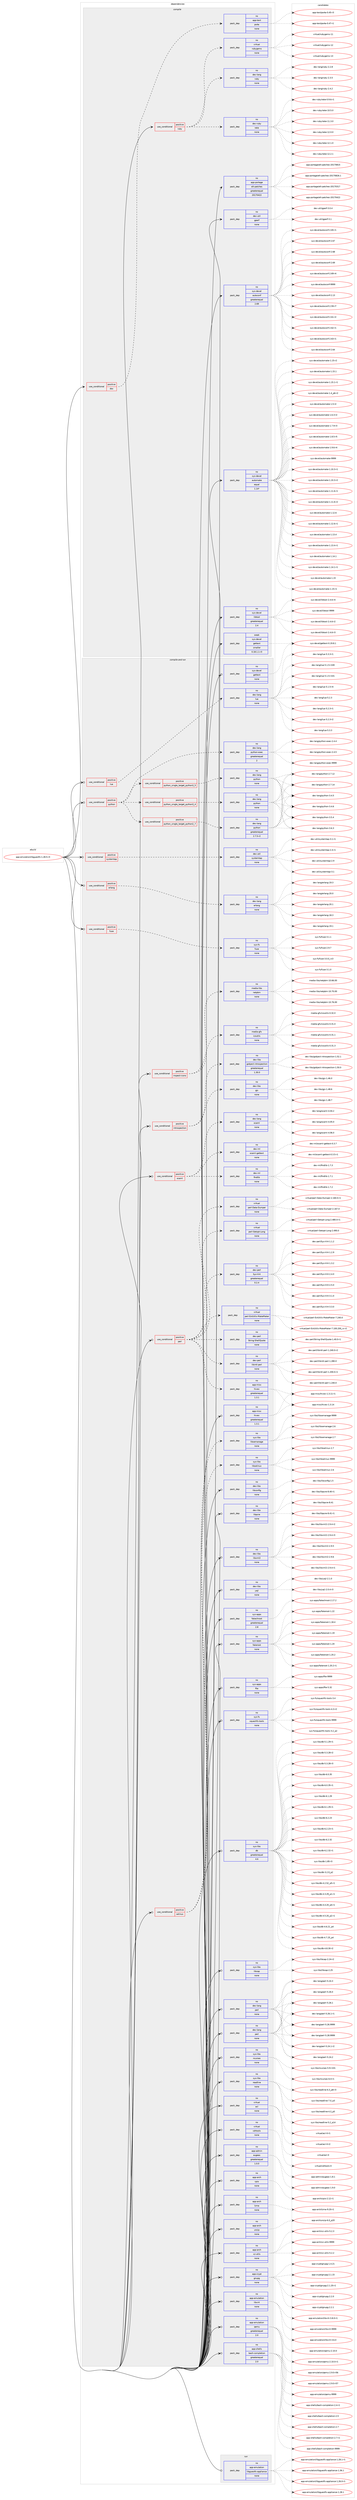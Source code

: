 digraph prolog {

# *************
# Graph options
# *************

newrank=true;
concentrate=true;
compound=true;
graph [rankdir=LR,fontname=Helvetica,fontsize=10,ranksep=1.5];#, ranksep=2.5, nodesep=0.2];
edge  [arrowhead=vee];
node  [fontname=Helvetica,fontsize=10];

# **********
# The ebuild
# **********

subgraph cluster_leftcol {
color=gray;
rank=same;
label=<<i>ebuild</i>>;
id [label="app-emulation/libguestfs-1.28.5-r3", color=red, width=4, href="../app-emulation/libguestfs-1.28.5-r3.svg"];
}

# ****************
# The dependencies
# ****************

subgraph cluster_midcol {
color=gray;
label=<<i>dependencies</i>>;
subgraph cluster_compile {
fillcolor="#eeeeee";
style=filled;
label=<<i>compile</i>>;
subgraph cond5385 {
dependency22471 [label=<<TABLE BORDER="0" CELLBORDER="1" CELLSPACING="0" CELLPADDING="4"><TR><TD ROWSPAN="3" CELLPADDING="10">use_conditional</TD></TR><TR><TD>positive</TD></TR><TR><TD>doc</TD></TR></TABLE>>, shape=none, color=red];
subgraph pack16657 {
dependency22472 [label=<<TABLE BORDER="0" CELLBORDER="1" CELLSPACING="0" CELLPADDING="4" WIDTH="220"><TR><TD ROWSPAN="6" CELLPADDING="30">pack_dep</TD></TR><TR><TD WIDTH="110">no</TD></TR><TR><TD>app-text</TD></TR><TR><TD>po4a</TD></TR><TR><TD>none</TD></TR><TR><TD></TD></TR></TABLE>>, shape=none, color=blue];
}
dependency22471:e -> dependency22472:w [weight=20,style="dashed",arrowhead="vee"];
}
id:e -> dependency22471:w [weight=20,style="solid",arrowhead="vee"];
subgraph cond5386 {
dependency22473 [label=<<TABLE BORDER="0" CELLBORDER="1" CELLSPACING="0" CELLPADDING="4"><TR><TD ROWSPAN="3" CELLPADDING="10">use_conditional</TD></TR><TR><TD>positive</TD></TR><TR><TD>ruby</TD></TR></TABLE>>, shape=none, color=red];
subgraph pack16658 {
dependency22474 [label=<<TABLE BORDER="0" CELLBORDER="1" CELLSPACING="0" CELLPADDING="4" WIDTH="220"><TR><TD ROWSPAN="6" CELLPADDING="30">pack_dep</TD></TR><TR><TD WIDTH="110">no</TD></TR><TR><TD>dev-lang</TD></TR><TR><TD>ruby</TD></TR><TR><TD>none</TD></TR><TR><TD></TD></TR></TABLE>>, shape=none, color=blue];
}
dependency22473:e -> dependency22474:w [weight=20,style="dashed",arrowhead="vee"];
subgraph pack16659 {
dependency22475 [label=<<TABLE BORDER="0" CELLBORDER="1" CELLSPACING="0" CELLPADDING="4" WIDTH="220"><TR><TD ROWSPAN="6" CELLPADDING="30">pack_dep</TD></TR><TR><TD WIDTH="110">no</TD></TR><TR><TD>virtual</TD></TR><TR><TD>rubygems</TD></TR><TR><TD>none</TD></TR><TR><TD></TD></TR></TABLE>>, shape=none, color=blue];
}
dependency22473:e -> dependency22475:w [weight=20,style="dashed",arrowhead="vee"];
subgraph pack16660 {
dependency22476 [label=<<TABLE BORDER="0" CELLBORDER="1" CELLSPACING="0" CELLPADDING="4" WIDTH="220"><TR><TD ROWSPAN="6" CELLPADDING="30">pack_dep</TD></TR><TR><TD WIDTH="110">no</TD></TR><TR><TD>dev-ruby</TD></TR><TR><TD>rake</TD></TR><TR><TD>none</TD></TR><TR><TD></TD></TR></TABLE>>, shape=none, color=blue];
}
dependency22473:e -> dependency22476:w [weight=20,style="dashed",arrowhead="vee"];
}
id:e -> dependency22473:w [weight=20,style="solid",arrowhead="vee"];
subgraph pack16661 {
dependency22477 [label=<<TABLE BORDER="0" CELLBORDER="1" CELLSPACING="0" CELLPADDING="4" WIDTH="220"><TR><TD ROWSPAN="6" CELLPADDING="30">pack_dep</TD></TR><TR><TD WIDTH="110">no</TD></TR><TR><TD>app-portage</TD></TR><TR><TD>elt-patches</TD></TR><TR><TD>greaterequal</TD></TR><TR><TD>20170422</TD></TR></TABLE>>, shape=none, color=blue];
}
id:e -> dependency22477:w [weight=20,style="solid",arrowhead="vee"];
subgraph pack16662 {
dependency22478 [label=<<TABLE BORDER="0" CELLBORDER="1" CELLSPACING="0" CELLPADDING="4" WIDTH="220"><TR><TD ROWSPAN="6" CELLPADDING="30">pack_dep</TD></TR><TR><TD WIDTH="110">no</TD></TR><TR><TD>dev-util</TD></TR><TR><TD>gperf</TD></TR><TR><TD>none</TD></TR><TR><TD></TD></TR></TABLE>>, shape=none, color=blue];
}
id:e -> dependency22478:w [weight=20,style="solid",arrowhead="vee"];
subgraph pack16663 {
dependency22479 [label=<<TABLE BORDER="0" CELLBORDER="1" CELLSPACING="0" CELLPADDING="4" WIDTH="220"><TR><TD ROWSPAN="6" CELLPADDING="30">pack_dep</TD></TR><TR><TD WIDTH="110">no</TD></TR><TR><TD>sys-devel</TD></TR><TR><TD>autoconf</TD></TR><TR><TD>greaterequal</TD></TR><TR><TD>2.69</TD></TR></TABLE>>, shape=none, color=blue];
}
id:e -> dependency22479:w [weight=20,style="solid",arrowhead="vee"];
subgraph pack16664 {
dependency22480 [label=<<TABLE BORDER="0" CELLBORDER="1" CELLSPACING="0" CELLPADDING="4" WIDTH="220"><TR><TD ROWSPAN="6" CELLPADDING="30">pack_dep</TD></TR><TR><TD WIDTH="110">no</TD></TR><TR><TD>sys-devel</TD></TR><TR><TD>automake</TD></TR><TR><TD>equal</TD></TR><TR><TD>1.14*</TD></TR></TABLE>>, shape=none, color=blue];
}
id:e -> dependency22480:w [weight=20,style="solid",arrowhead="vee"];
subgraph pack16665 {
dependency22481 [label=<<TABLE BORDER="0" CELLBORDER="1" CELLSPACING="0" CELLPADDING="4" WIDTH="220"><TR><TD ROWSPAN="6" CELLPADDING="30">pack_dep</TD></TR><TR><TD WIDTH="110">no</TD></TR><TR><TD>sys-devel</TD></TR><TR><TD>libtool</TD></TR><TR><TD>greaterequal</TD></TR><TR><TD>2.4</TD></TR></TABLE>>, shape=none, color=blue];
}
id:e -> dependency22481:w [weight=20,style="solid",arrowhead="vee"];
subgraph pack16666 {
dependency22482 [label=<<TABLE BORDER="0" CELLBORDER="1" CELLSPACING="0" CELLPADDING="4" WIDTH="220"><TR><TD ROWSPAN="6" CELLPADDING="30">pack_dep</TD></TR><TR><TD WIDTH="110">weak</TD></TR><TR><TD>sys-devel</TD></TR><TR><TD>gettext</TD></TR><TR><TD>smaller</TD></TR><TR><TD>0.18.1.1-r3</TD></TR></TABLE>>, shape=none, color=blue];
}
id:e -> dependency22482:w [weight=20,style="solid",arrowhead="vee"];
}
subgraph cluster_compileandrun {
fillcolor="#eeeeee";
style=filled;
label=<<i>compile and run</i>>;
subgraph cond5387 {
dependency22483 [label=<<TABLE BORDER="0" CELLBORDER="1" CELLSPACING="0" CELLPADDING="4"><TR><TD ROWSPAN="3" CELLPADDING="10">use_conditional</TD></TR><TR><TD>positive</TD></TR><TR><TD>erlang</TD></TR></TABLE>>, shape=none, color=red];
subgraph pack16667 {
dependency22484 [label=<<TABLE BORDER="0" CELLBORDER="1" CELLSPACING="0" CELLPADDING="4" WIDTH="220"><TR><TD ROWSPAN="6" CELLPADDING="30">pack_dep</TD></TR><TR><TD WIDTH="110">no</TD></TR><TR><TD>dev-lang</TD></TR><TR><TD>erlang</TD></TR><TR><TD>none</TD></TR><TR><TD></TD></TR></TABLE>>, shape=none, color=blue];
}
dependency22483:e -> dependency22484:w [weight=20,style="dashed",arrowhead="vee"];
}
id:e -> dependency22483:w [weight=20,style="solid",arrowhead="odotvee"];
subgraph cond5388 {
dependency22485 [label=<<TABLE BORDER="0" CELLBORDER="1" CELLSPACING="0" CELLPADDING="4"><TR><TD ROWSPAN="3" CELLPADDING="10">use_conditional</TD></TR><TR><TD>positive</TD></TR><TR><TD>fuse</TD></TR></TABLE>>, shape=none, color=red];
subgraph pack16668 {
dependency22486 [label=<<TABLE BORDER="0" CELLBORDER="1" CELLSPACING="0" CELLPADDING="4" WIDTH="220"><TR><TD ROWSPAN="6" CELLPADDING="30">pack_dep</TD></TR><TR><TD WIDTH="110">no</TD></TR><TR><TD>sys-fs</TD></TR><TR><TD>fuse</TD></TR><TR><TD>none</TD></TR><TR><TD></TD></TR></TABLE>>, shape=none, color=blue];
}
dependency22485:e -> dependency22486:w [weight=20,style="dashed",arrowhead="vee"];
}
id:e -> dependency22485:w [weight=20,style="solid",arrowhead="odotvee"];
subgraph cond5389 {
dependency22487 [label=<<TABLE BORDER="0" CELLBORDER="1" CELLSPACING="0" CELLPADDING="4"><TR><TD ROWSPAN="3" CELLPADDING="10">use_conditional</TD></TR><TR><TD>positive</TD></TR><TR><TD>inspect-icons</TD></TR></TABLE>>, shape=none, color=red];
subgraph pack16669 {
dependency22488 [label=<<TABLE BORDER="0" CELLBORDER="1" CELLSPACING="0" CELLPADDING="4" WIDTH="220"><TR><TD ROWSPAN="6" CELLPADDING="30">pack_dep</TD></TR><TR><TD WIDTH="110">no</TD></TR><TR><TD>media-libs</TD></TR><TR><TD>netpbm</TD></TR><TR><TD>none</TD></TR><TR><TD></TD></TR></TABLE>>, shape=none, color=blue];
}
dependency22487:e -> dependency22488:w [weight=20,style="dashed",arrowhead="vee"];
subgraph pack16670 {
dependency22489 [label=<<TABLE BORDER="0" CELLBORDER="1" CELLSPACING="0" CELLPADDING="4" WIDTH="220"><TR><TD ROWSPAN="6" CELLPADDING="30">pack_dep</TD></TR><TR><TD WIDTH="110">no</TD></TR><TR><TD>media-gfx</TD></TR><TR><TD>icoutils</TD></TR><TR><TD>none</TD></TR><TR><TD></TD></TR></TABLE>>, shape=none, color=blue];
}
dependency22487:e -> dependency22489:w [weight=20,style="dashed",arrowhead="vee"];
}
id:e -> dependency22487:w [weight=20,style="solid",arrowhead="odotvee"];
subgraph cond5390 {
dependency22490 [label=<<TABLE BORDER="0" CELLBORDER="1" CELLSPACING="0" CELLPADDING="4"><TR><TD ROWSPAN="3" CELLPADDING="10">use_conditional</TD></TR><TR><TD>positive</TD></TR><TR><TD>introspection</TD></TR></TABLE>>, shape=none, color=red];
subgraph pack16671 {
dependency22491 [label=<<TABLE BORDER="0" CELLBORDER="1" CELLSPACING="0" CELLPADDING="4" WIDTH="220"><TR><TD ROWSPAN="6" CELLPADDING="30">pack_dep</TD></TR><TR><TD WIDTH="110">no</TD></TR><TR><TD>dev-libs</TD></TR><TR><TD>gobject-introspection</TD></TR><TR><TD>greaterequal</TD></TR><TR><TD>1.30.0</TD></TR></TABLE>>, shape=none, color=blue];
}
dependency22490:e -> dependency22491:w [weight=20,style="dashed",arrowhead="vee"];
subgraph pack16672 {
dependency22492 [label=<<TABLE BORDER="0" CELLBORDER="1" CELLSPACING="0" CELLPADDING="4" WIDTH="220"><TR><TD ROWSPAN="6" CELLPADDING="30">pack_dep</TD></TR><TR><TD WIDTH="110">no</TD></TR><TR><TD>dev-libs</TD></TR><TR><TD>gjs</TD></TR><TR><TD>none</TD></TR><TR><TD></TD></TR></TABLE>>, shape=none, color=blue];
}
dependency22490:e -> dependency22492:w [weight=20,style="dashed",arrowhead="vee"];
}
id:e -> dependency22490:w [weight=20,style="solid",arrowhead="odotvee"];
subgraph cond5391 {
dependency22493 [label=<<TABLE BORDER="0" CELLBORDER="1" CELLSPACING="0" CELLPADDING="4"><TR><TD ROWSPAN="3" CELLPADDING="10">use_conditional</TD></TR><TR><TD>positive</TD></TR><TR><TD>lua</TD></TR></TABLE>>, shape=none, color=red];
subgraph pack16673 {
dependency22494 [label=<<TABLE BORDER="0" CELLBORDER="1" CELLSPACING="0" CELLPADDING="4" WIDTH="220"><TR><TD ROWSPAN="6" CELLPADDING="30">pack_dep</TD></TR><TR><TD WIDTH="110">no</TD></TR><TR><TD>dev-lang</TD></TR><TR><TD>lua</TD></TR><TR><TD>none</TD></TR><TR><TD></TD></TR></TABLE>>, shape=none, color=blue];
}
dependency22493:e -> dependency22494:w [weight=20,style="dashed",arrowhead="vee"];
}
id:e -> dependency22493:w [weight=20,style="solid",arrowhead="odotvee"];
subgraph cond5392 {
dependency22495 [label=<<TABLE BORDER="0" CELLBORDER="1" CELLSPACING="0" CELLPADDING="4"><TR><TD ROWSPAN="3" CELLPADDING="10">use_conditional</TD></TR><TR><TD>positive</TD></TR><TR><TD>ocaml</TD></TR></TABLE>>, shape=none, color=red];
subgraph pack16674 {
dependency22496 [label=<<TABLE BORDER="0" CELLBORDER="1" CELLSPACING="0" CELLPADDING="4" WIDTH="220"><TR><TD ROWSPAN="6" CELLPADDING="30">pack_dep</TD></TR><TR><TD WIDTH="110">no</TD></TR><TR><TD>dev-lang</TD></TR><TR><TD>ocaml</TD></TR><TR><TD>none</TD></TR><TR><TD></TD></TR></TABLE>>, shape=none, color=blue];
}
dependency22495:e -> dependency22496:w [weight=20,style="dashed",arrowhead="vee"];
subgraph pack16675 {
dependency22497 [label=<<TABLE BORDER="0" CELLBORDER="1" CELLSPACING="0" CELLPADDING="4" WIDTH="220"><TR><TD ROWSPAN="6" CELLPADDING="30">pack_dep</TD></TR><TR><TD WIDTH="110">no</TD></TR><TR><TD>dev-ml</TD></TR><TR><TD>findlib</TD></TR><TR><TD>none</TD></TR><TR><TD></TD></TR></TABLE>>, shape=none, color=blue];
}
dependency22495:e -> dependency22497:w [weight=20,style="dashed",arrowhead="vee"];
subgraph pack16676 {
dependency22498 [label=<<TABLE BORDER="0" CELLBORDER="1" CELLSPACING="0" CELLPADDING="4" WIDTH="220"><TR><TD ROWSPAN="6" CELLPADDING="30">pack_dep</TD></TR><TR><TD WIDTH="110">no</TD></TR><TR><TD>dev-ml</TD></TR><TR><TD>ocaml-gettext</TD></TR><TR><TD>none</TD></TR><TR><TD></TD></TR></TABLE>>, shape=none, color=blue];
}
dependency22495:e -> dependency22498:w [weight=20,style="dashed",arrowhead="vee"];
}
id:e -> dependency22495:w [weight=20,style="solid",arrowhead="odotvee"];
subgraph cond5393 {
dependency22499 [label=<<TABLE BORDER="0" CELLBORDER="1" CELLSPACING="0" CELLPADDING="4"><TR><TD ROWSPAN="3" CELLPADDING="10">use_conditional</TD></TR><TR><TD>positive</TD></TR><TR><TD>perl</TD></TR></TABLE>>, shape=none, color=red];
subgraph pack16677 {
dependency22500 [label=<<TABLE BORDER="0" CELLBORDER="1" CELLSPACING="0" CELLPADDING="4" WIDTH="220"><TR><TD ROWSPAN="6" CELLPADDING="30">pack_dep</TD></TR><TR><TD WIDTH="110">no</TD></TR><TR><TD>virtual</TD></TR><TR><TD>perl-ExtUtils-MakeMaker</TD></TR><TR><TD>none</TD></TR><TR><TD></TD></TR></TABLE>>, shape=none, color=blue];
}
dependency22499:e -> dependency22500:w [weight=20,style="dashed",arrowhead="vee"];
subgraph pack16678 {
dependency22501 [label=<<TABLE BORDER="0" CELLBORDER="1" CELLSPACING="0" CELLPADDING="4" WIDTH="220"><TR><TD ROWSPAN="6" CELLPADDING="30">pack_dep</TD></TR><TR><TD WIDTH="110">no</TD></TR><TR><TD>dev-perl</TD></TR><TR><TD>Sys-Virt</TD></TR><TR><TD>greaterequal</TD></TR><TR><TD>0.2.4</TD></TR></TABLE>>, shape=none, color=blue];
}
dependency22499:e -> dependency22501:w [weight=20,style="dashed",arrowhead="vee"];
subgraph pack16679 {
dependency22502 [label=<<TABLE BORDER="0" CELLBORDER="1" CELLSPACING="0" CELLPADDING="4" WIDTH="220"><TR><TD ROWSPAN="6" CELLPADDING="30">pack_dep</TD></TR><TR><TD WIDTH="110">no</TD></TR><TR><TD>virtual</TD></TR><TR><TD>perl-Getopt-Long</TD></TR><TR><TD>none</TD></TR><TR><TD></TD></TR></TABLE>>, shape=none, color=blue];
}
dependency22499:e -> dependency22502:w [weight=20,style="dashed",arrowhead="vee"];
subgraph pack16680 {
dependency22503 [label=<<TABLE BORDER="0" CELLBORDER="1" CELLSPACING="0" CELLPADDING="4" WIDTH="220"><TR><TD ROWSPAN="6" CELLPADDING="30">pack_dep</TD></TR><TR><TD WIDTH="110">no</TD></TR><TR><TD>virtual</TD></TR><TR><TD>perl-Data-Dumper</TD></TR><TR><TD>none</TD></TR><TR><TD></TD></TR></TABLE>>, shape=none, color=blue];
}
dependency22499:e -> dependency22503:w [weight=20,style="dashed",arrowhead="vee"];
subgraph pack16681 {
dependency22504 [label=<<TABLE BORDER="0" CELLBORDER="1" CELLSPACING="0" CELLPADDING="4" WIDTH="220"><TR><TD ROWSPAN="6" CELLPADDING="30">pack_dep</TD></TR><TR><TD WIDTH="110">no</TD></TR><TR><TD>dev-perl</TD></TR><TR><TD>libintl-perl</TD></TR><TR><TD>none</TD></TR><TR><TD></TD></TR></TABLE>>, shape=none, color=blue];
}
dependency22499:e -> dependency22504:w [weight=20,style="dashed",arrowhead="vee"];
subgraph pack16682 {
dependency22505 [label=<<TABLE BORDER="0" CELLBORDER="1" CELLSPACING="0" CELLPADDING="4" WIDTH="220"><TR><TD ROWSPAN="6" CELLPADDING="30">pack_dep</TD></TR><TR><TD WIDTH="110">no</TD></TR><TR><TD>app-misc</TD></TR><TR><TD>hivex</TD></TR><TR><TD>greaterequal</TD></TR><TR><TD>1.3.1</TD></TR></TABLE>>, shape=none, color=blue];
}
dependency22499:e -> dependency22505:w [weight=20,style="dashed",arrowhead="vee"];
subgraph pack16683 {
dependency22506 [label=<<TABLE BORDER="0" CELLBORDER="1" CELLSPACING="0" CELLPADDING="4" WIDTH="220"><TR><TD ROWSPAN="6" CELLPADDING="30">pack_dep</TD></TR><TR><TD WIDTH="110">no</TD></TR><TR><TD>dev-perl</TD></TR><TR><TD>String-ShellQuote</TD></TR><TR><TD>none</TD></TR><TR><TD></TD></TR></TABLE>>, shape=none, color=blue];
}
dependency22499:e -> dependency22506:w [weight=20,style="dashed",arrowhead="vee"];
}
id:e -> dependency22499:w [weight=20,style="solid",arrowhead="odotvee"];
subgraph cond5394 {
dependency22507 [label=<<TABLE BORDER="0" CELLBORDER="1" CELLSPACING="0" CELLPADDING="4"><TR><TD ROWSPAN="3" CELLPADDING="10">use_conditional</TD></TR><TR><TD>positive</TD></TR><TR><TD>python</TD></TR></TABLE>>, shape=none, color=red];
subgraph cond5395 {
dependency22508 [label=<<TABLE BORDER="0" CELLBORDER="1" CELLSPACING="0" CELLPADDING="4"><TR><TD ROWSPAN="3" CELLPADDING="10">use_conditional</TD></TR><TR><TD>positive</TD></TR><TR><TD>python_single_target_python2_7</TD></TR></TABLE>>, shape=none, color=red];
subgraph pack16684 {
dependency22509 [label=<<TABLE BORDER="0" CELLBORDER="1" CELLSPACING="0" CELLPADDING="4" WIDTH="220"><TR><TD ROWSPAN="6" CELLPADDING="30">pack_dep</TD></TR><TR><TD WIDTH="110">no</TD></TR><TR><TD>dev-lang</TD></TR><TR><TD>python</TD></TR><TR><TD>greaterequal</TD></TR><TR><TD>2.7.5-r2</TD></TR></TABLE>>, shape=none, color=blue];
}
dependency22508:e -> dependency22509:w [weight=20,style="dashed",arrowhead="vee"];
}
dependency22507:e -> dependency22508:w [weight=20,style="dashed",arrowhead="vee"];
subgraph cond5396 {
dependency22510 [label=<<TABLE BORDER="0" CELLBORDER="1" CELLSPACING="0" CELLPADDING="4"><TR><TD ROWSPAN="3" CELLPADDING="10">use_conditional</TD></TR><TR><TD>positive</TD></TR><TR><TD>python_single_target_python3_4</TD></TR></TABLE>>, shape=none, color=red];
subgraph pack16685 {
dependency22511 [label=<<TABLE BORDER="0" CELLBORDER="1" CELLSPACING="0" CELLPADDING="4" WIDTH="220"><TR><TD ROWSPAN="6" CELLPADDING="30">pack_dep</TD></TR><TR><TD WIDTH="110">no</TD></TR><TR><TD>dev-lang</TD></TR><TR><TD>python</TD></TR><TR><TD>none</TD></TR><TR><TD></TD></TR></TABLE>>, shape=none, color=blue];
}
dependency22510:e -> dependency22511:w [weight=20,style="dashed",arrowhead="vee"];
}
dependency22507:e -> dependency22510:w [weight=20,style="dashed",arrowhead="vee"];
subgraph cond5397 {
dependency22512 [label=<<TABLE BORDER="0" CELLBORDER="1" CELLSPACING="0" CELLPADDING="4"><TR><TD ROWSPAN="3" CELLPADDING="10">use_conditional</TD></TR><TR><TD>positive</TD></TR><TR><TD>python_single_target_python3_5</TD></TR></TABLE>>, shape=none, color=red];
subgraph pack16686 {
dependency22513 [label=<<TABLE BORDER="0" CELLBORDER="1" CELLSPACING="0" CELLPADDING="4" WIDTH="220"><TR><TD ROWSPAN="6" CELLPADDING="30">pack_dep</TD></TR><TR><TD WIDTH="110">no</TD></TR><TR><TD>dev-lang</TD></TR><TR><TD>python</TD></TR><TR><TD>none</TD></TR><TR><TD></TD></TR></TABLE>>, shape=none, color=blue];
}
dependency22512:e -> dependency22513:w [weight=20,style="dashed",arrowhead="vee"];
}
dependency22507:e -> dependency22512:w [weight=20,style="dashed",arrowhead="vee"];
subgraph pack16687 {
dependency22514 [label=<<TABLE BORDER="0" CELLBORDER="1" CELLSPACING="0" CELLPADDING="4" WIDTH="220"><TR><TD ROWSPAN="6" CELLPADDING="30">pack_dep</TD></TR><TR><TD WIDTH="110">no</TD></TR><TR><TD>dev-lang</TD></TR><TR><TD>python-exec</TD></TR><TR><TD>greaterequal</TD></TR><TR><TD>2</TD></TR></TABLE>>, shape=none, color=blue];
}
dependency22507:e -> dependency22514:w [weight=20,style="dashed",arrowhead="vee"];
}
id:e -> dependency22507:w [weight=20,style="solid",arrowhead="odotvee"];
subgraph cond5398 {
dependency22515 [label=<<TABLE BORDER="0" CELLBORDER="1" CELLSPACING="0" CELLPADDING="4"><TR><TD ROWSPAN="3" CELLPADDING="10">use_conditional</TD></TR><TR><TD>positive</TD></TR><TR><TD>selinux</TD></TR></TABLE>>, shape=none, color=red];
subgraph pack16688 {
dependency22516 [label=<<TABLE BORDER="0" CELLBORDER="1" CELLSPACING="0" CELLPADDING="4" WIDTH="220"><TR><TD ROWSPAN="6" CELLPADDING="30">pack_dep</TD></TR><TR><TD WIDTH="110">no</TD></TR><TR><TD>sys-libs</TD></TR><TR><TD>libselinux</TD></TR><TR><TD>none</TD></TR><TR><TD></TD></TR></TABLE>>, shape=none, color=blue];
}
dependency22515:e -> dependency22516:w [weight=20,style="dashed",arrowhead="vee"];
subgraph pack16689 {
dependency22517 [label=<<TABLE BORDER="0" CELLBORDER="1" CELLSPACING="0" CELLPADDING="4" WIDTH="220"><TR><TD ROWSPAN="6" CELLPADDING="30">pack_dep</TD></TR><TR><TD WIDTH="110">no</TD></TR><TR><TD>sys-libs</TD></TR><TR><TD>libsemanage</TD></TR><TR><TD>none</TD></TR><TR><TD></TD></TR></TABLE>>, shape=none, color=blue];
}
dependency22515:e -> dependency22517:w [weight=20,style="dashed",arrowhead="vee"];
}
id:e -> dependency22515:w [weight=20,style="solid",arrowhead="odotvee"];
subgraph cond5399 {
dependency22518 [label=<<TABLE BORDER="0" CELLBORDER="1" CELLSPACING="0" CELLPADDING="4"><TR><TD ROWSPAN="3" CELLPADDING="10">use_conditional</TD></TR><TR><TD>positive</TD></TR><TR><TD>systemtap</TD></TR></TABLE>>, shape=none, color=red];
subgraph pack16690 {
dependency22519 [label=<<TABLE BORDER="0" CELLBORDER="1" CELLSPACING="0" CELLPADDING="4" WIDTH="220"><TR><TD ROWSPAN="6" CELLPADDING="30">pack_dep</TD></TR><TR><TD WIDTH="110">no</TD></TR><TR><TD>dev-util</TD></TR><TR><TD>systemtap</TD></TR><TR><TD>none</TD></TR><TR><TD></TD></TR></TABLE>>, shape=none, color=blue];
}
dependency22518:e -> dependency22519:w [weight=20,style="dashed",arrowhead="vee"];
}
id:e -> dependency22518:w [weight=20,style="solid",arrowhead="odotvee"];
subgraph pack16691 {
dependency22520 [label=<<TABLE BORDER="0" CELLBORDER="1" CELLSPACING="0" CELLPADDING="4" WIDTH="220"><TR><TD ROWSPAN="6" CELLPADDING="30">pack_dep</TD></TR><TR><TD WIDTH="110">no</TD></TR><TR><TD>app-admin</TD></TR><TR><TD>augeas</TD></TR><TR><TD>greaterequal</TD></TR><TR><TD>1.0.0</TD></TR></TABLE>>, shape=none, color=blue];
}
id:e -> dependency22520:w [weight=20,style="solid",arrowhead="odotvee"];
subgraph pack16692 {
dependency22521 [label=<<TABLE BORDER="0" CELLBORDER="1" CELLSPACING="0" CELLPADDING="4" WIDTH="220"><TR><TD ROWSPAN="6" CELLPADDING="30">pack_dep</TD></TR><TR><TD WIDTH="110">no</TD></TR><TR><TD>app-arch</TD></TR><TR><TD>cpio</TD></TR><TR><TD>none</TD></TR><TR><TD></TD></TR></TABLE>>, shape=none, color=blue];
}
id:e -> dependency22521:w [weight=20,style="solid",arrowhead="odotvee"];
subgraph pack16693 {
dependency22522 [label=<<TABLE BORDER="0" CELLBORDER="1" CELLSPACING="0" CELLPADDING="4" WIDTH="220"><TR><TD ROWSPAN="6" CELLPADDING="30">pack_dep</TD></TR><TR><TD WIDTH="110">no</TD></TR><TR><TD>app-arch</TD></TR><TR><TD>lzma</TD></TR><TR><TD>none</TD></TR><TR><TD></TD></TR></TABLE>>, shape=none, color=blue];
}
id:e -> dependency22522:w [weight=20,style="solid",arrowhead="odotvee"];
subgraph pack16694 {
dependency22523 [label=<<TABLE BORDER="0" CELLBORDER="1" CELLSPACING="0" CELLPADDING="4" WIDTH="220"><TR><TD ROWSPAN="6" CELLPADDING="30">pack_dep</TD></TR><TR><TD WIDTH="110">no</TD></TR><TR><TD>app-arch</TD></TR><TR><TD>unzip</TD></TR><TR><TD>none</TD></TR><TR><TD></TD></TR></TABLE>>, shape=none, color=blue];
}
id:e -> dependency22523:w [weight=20,style="solid",arrowhead="odotvee"];
subgraph pack16695 {
dependency22524 [label=<<TABLE BORDER="0" CELLBORDER="1" CELLSPACING="0" CELLPADDING="4" WIDTH="220"><TR><TD ROWSPAN="6" CELLPADDING="30">pack_dep</TD></TR><TR><TD WIDTH="110">no</TD></TR><TR><TD>app-arch</TD></TR><TR><TD>xz-utils</TD></TR><TR><TD>none</TD></TR><TR><TD></TD></TR></TABLE>>, shape=none, color=blue];
}
id:e -> dependency22524:w [weight=20,style="solid",arrowhead="odotvee"];
subgraph pack16696 {
dependency22525 [label=<<TABLE BORDER="0" CELLBORDER="1" CELLSPACING="0" CELLPADDING="4" WIDTH="220"><TR><TD ROWSPAN="6" CELLPADDING="30">pack_dep</TD></TR><TR><TD WIDTH="110">no</TD></TR><TR><TD>app-crypt</TD></TR><TR><TD>gnupg</TD></TR><TR><TD>none</TD></TR><TR><TD></TD></TR></TABLE>>, shape=none, color=blue];
}
id:e -> dependency22525:w [weight=20,style="solid",arrowhead="odotvee"];
subgraph pack16697 {
dependency22526 [label=<<TABLE BORDER="0" CELLBORDER="1" CELLSPACING="0" CELLPADDING="4" WIDTH="220"><TR><TD ROWSPAN="6" CELLPADDING="30">pack_dep</TD></TR><TR><TD WIDTH="110">no</TD></TR><TR><TD>app-emulation</TD></TR><TR><TD>libvirt</TD></TR><TR><TD>none</TD></TR><TR><TD></TD></TR></TABLE>>, shape=none, color=blue];
}
id:e -> dependency22526:w [weight=20,style="solid",arrowhead="odotvee"];
subgraph pack16698 {
dependency22527 [label=<<TABLE BORDER="0" CELLBORDER="1" CELLSPACING="0" CELLPADDING="4" WIDTH="220"><TR><TD ROWSPAN="6" CELLPADDING="30">pack_dep</TD></TR><TR><TD WIDTH="110">no</TD></TR><TR><TD>app-emulation</TD></TR><TR><TD>qemu</TD></TR><TR><TD>greaterequal</TD></TR><TR><TD>2.0</TD></TR></TABLE>>, shape=none, color=blue];
}
id:e -> dependency22527:w [weight=20,style="solid",arrowhead="odotvee"];
subgraph pack16699 {
dependency22528 [label=<<TABLE BORDER="0" CELLBORDER="1" CELLSPACING="0" CELLPADDING="4" WIDTH="220"><TR><TD ROWSPAN="6" CELLPADDING="30">pack_dep</TD></TR><TR><TD WIDTH="110">no</TD></TR><TR><TD>app-misc</TD></TR><TR><TD>hivex</TD></TR><TR><TD>greaterequal</TD></TR><TR><TD>1.3.1</TD></TR></TABLE>>, shape=none, color=blue];
}
id:e -> dependency22528:w [weight=20,style="solid",arrowhead="odotvee"];
subgraph pack16700 {
dependency22529 [label=<<TABLE BORDER="0" CELLBORDER="1" CELLSPACING="0" CELLPADDING="4" WIDTH="220"><TR><TD ROWSPAN="6" CELLPADDING="30">pack_dep</TD></TR><TR><TD WIDTH="110">no</TD></TR><TR><TD>app-shells</TD></TR><TR><TD>bash-completion</TD></TR><TR><TD>greaterequal</TD></TR><TR><TD>2.0</TD></TR></TABLE>>, shape=none, color=blue];
}
id:e -> dependency22529:w [weight=20,style="solid",arrowhead="odotvee"];
subgraph pack16701 {
dependency22530 [label=<<TABLE BORDER="0" CELLBORDER="1" CELLSPACING="0" CELLPADDING="4" WIDTH="220"><TR><TD ROWSPAN="6" CELLPADDING="30">pack_dep</TD></TR><TR><TD WIDTH="110">no</TD></TR><TR><TD>dev-lang</TD></TR><TR><TD>perl</TD></TR><TR><TD>none</TD></TR><TR><TD></TD></TR></TABLE>>, shape=none, color=blue];
}
id:e -> dependency22530:w [weight=20,style="solid",arrowhead="odotvee"];
subgraph pack16702 {
dependency22531 [label=<<TABLE BORDER="0" CELLBORDER="1" CELLSPACING="0" CELLPADDING="4" WIDTH="220"><TR><TD ROWSPAN="6" CELLPADDING="30">pack_dep</TD></TR><TR><TD WIDTH="110">no</TD></TR><TR><TD>dev-lang</TD></TR><TR><TD>perl</TD></TR><TR><TD>none</TD></TR><TR><TD></TD></TR></TABLE>>, shape=none, color=blue];
}
id:e -> dependency22531:w [weight=20,style="solid",arrowhead="odotvee"];
subgraph pack16703 {
dependency22532 [label=<<TABLE BORDER="0" CELLBORDER="1" CELLSPACING="0" CELLPADDING="4" WIDTH="220"><TR><TD ROWSPAN="6" CELLPADDING="30">pack_dep</TD></TR><TR><TD WIDTH="110">no</TD></TR><TR><TD>dev-libs</TD></TR><TR><TD>libconfig</TD></TR><TR><TD>none</TD></TR><TR><TD></TD></TR></TABLE>>, shape=none, color=blue];
}
id:e -> dependency22532:w [weight=20,style="solid",arrowhead="odotvee"];
subgraph pack16704 {
dependency22533 [label=<<TABLE BORDER="0" CELLBORDER="1" CELLSPACING="0" CELLPADDING="4" WIDTH="220"><TR><TD ROWSPAN="6" CELLPADDING="30">pack_dep</TD></TR><TR><TD WIDTH="110">no</TD></TR><TR><TD>dev-libs</TD></TR><TR><TD>libpcre</TD></TR><TR><TD>none</TD></TR><TR><TD></TD></TR></TABLE>>, shape=none, color=blue];
}
id:e -> dependency22533:w [weight=20,style="solid",arrowhead="odotvee"];
subgraph pack16705 {
dependency22534 [label=<<TABLE BORDER="0" CELLBORDER="1" CELLSPACING="0" CELLPADDING="4" WIDTH="220"><TR><TD ROWSPAN="6" CELLPADDING="30">pack_dep</TD></TR><TR><TD WIDTH="110">no</TD></TR><TR><TD>dev-libs</TD></TR><TR><TD>libxml2</TD></TR><TR><TD>none</TD></TR><TR><TD></TD></TR></TABLE>>, shape=none, color=blue];
}
id:e -> dependency22534:w [weight=20,style="solid",arrowhead="odotvee"];
subgraph pack16706 {
dependency22535 [label=<<TABLE BORDER="0" CELLBORDER="1" CELLSPACING="0" CELLPADDING="4" WIDTH="220"><TR><TD ROWSPAN="6" CELLPADDING="30">pack_dep</TD></TR><TR><TD WIDTH="110">no</TD></TR><TR><TD>dev-libs</TD></TR><TR><TD>yajl</TD></TR><TR><TD>none</TD></TR><TR><TD></TD></TR></TABLE>>, shape=none, color=blue];
}
id:e -> dependency22535:w [weight=20,style="solid",arrowhead="odotvee"];
subgraph pack16707 {
dependency22536 [label=<<TABLE BORDER="0" CELLBORDER="1" CELLSPACING="0" CELLPADDING="4" WIDTH="220"><TR><TD ROWSPAN="6" CELLPADDING="30">pack_dep</TD></TR><TR><TD WIDTH="110">no</TD></TR><TR><TD>sys-apps</TD></TR><TR><TD>fakechroot</TD></TR><TR><TD>greaterequal</TD></TR><TR><TD>2.8</TD></TR></TABLE>>, shape=none, color=blue];
}
id:e -> dependency22536:w [weight=20,style="solid",arrowhead="odotvee"];
subgraph pack16708 {
dependency22537 [label=<<TABLE BORDER="0" CELLBORDER="1" CELLSPACING="0" CELLPADDING="4" WIDTH="220"><TR><TD ROWSPAN="6" CELLPADDING="30">pack_dep</TD></TR><TR><TD WIDTH="110">no</TD></TR><TR><TD>sys-apps</TD></TR><TR><TD>fakeroot</TD></TR><TR><TD>none</TD></TR><TR><TD></TD></TR></TABLE>>, shape=none, color=blue];
}
id:e -> dependency22537:w [weight=20,style="solid",arrowhead="odotvee"];
subgraph pack16709 {
dependency22538 [label=<<TABLE BORDER="0" CELLBORDER="1" CELLSPACING="0" CELLPADDING="4" WIDTH="220"><TR><TD ROWSPAN="6" CELLPADDING="30">pack_dep</TD></TR><TR><TD WIDTH="110">no</TD></TR><TR><TD>sys-apps</TD></TR><TR><TD>file</TD></TR><TR><TD>none</TD></TR><TR><TD></TD></TR></TABLE>>, shape=none, color=blue];
}
id:e -> dependency22538:w [weight=20,style="solid",arrowhead="odotvee"];
subgraph pack16710 {
dependency22539 [label=<<TABLE BORDER="0" CELLBORDER="1" CELLSPACING="0" CELLPADDING="4" WIDTH="220"><TR><TD ROWSPAN="6" CELLPADDING="30">pack_dep</TD></TR><TR><TD WIDTH="110">no</TD></TR><TR><TD>sys-devel</TD></TR><TR><TD>gettext</TD></TR><TR><TD>none</TD></TR><TR><TD></TD></TR></TABLE>>, shape=none, color=blue];
}
id:e -> dependency22539:w [weight=20,style="solid",arrowhead="odotvee"];
subgraph pack16711 {
dependency22540 [label=<<TABLE BORDER="0" CELLBORDER="1" CELLSPACING="0" CELLPADDING="4" WIDTH="220"><TR><TD ROWSPAN="6" CELLPADDING="30">pack_dep</TD></TR><TR><TD WIDTH="110">no</TD></TR><TR><TD>sys-fs</TD></TR><TR><TD>squashfs-tools</TD></TR><TR><TD>none</TD></TR><TR><TD></TD></TR></TABLE>>, shape=none, color=blue];
}
id:e -> dependency22540:w [weight=20,style="solid",arrowhead="odotvee"];
subgraph pack16712 {
dependency22541 [label=<<TABLE BORDER="0" CELLBORDER="1" CELLSPACING="0" CELLPADDING="4" WIDTH="220"><TR><TD ROWSPAN="6" CELLPADDING="30">pack_dep</TD></TR><TR><TD WIDTH="110">no</TD></TR><TR><TD>sys-libs</TD></TR><TR><TD>db</TD></TR><TR><TD>greaterequal</TD></TR><TR><TD>4.6</TD></TR></TABLE>>, shape=none, color=blue];
}
id:e -> dependency22541:w [weight=20,style="solid",arrowhead="odotvee"];
subgraph pack16713 {
dependency22542 [label=<<TABLE BORDER="0" CELLBORDER="1" CELLSPACING="0" CELLPADDING="4" WIDTH="220"><TR><TD ROWSPAN="6" CELLPADDING="30">pack_dep</TD></TR><TR><TD WIDTH="110">no</TD></TR><TR><TD>sys-libs</TD></TR><TR><TD>libcap</TD></TR><TR><TD>none</TD></TR><TR><TD></TD></TR></TABLE>>, shape=none, color=blue];
}
id:e -> dependency22542:w [weight=20,style="solid",arrowhead="odotvee"];
subgraph pack16714 {
dependency22543 [label=<<TABLE BORDER="0" CELLBORDER="1" CELLSPACING="0" CELLPADDING="4" WIDTH="220"><TR><TD ROWSPAN="6" CELLPADDING="30">pack_dep</TD></TR><TR><TD WIDTH="110">no</TD></TR><TR><TD>sys-libs</TD></TR><TR><TD>ncurses</TD></TR><TR><TD>none</TD></TR><TR><TD></TD></TR></TABLE>>, shape=none, color=blue];
}
id:e -> dependency22543:w [weight=20,style="solid",arrowhead="odotvee"];
subgraph pack16715 {
dependency22544 [label=<<TABLE BORDER="0" CELLBORDER="1" CELLSPACING="0" CELLPADDING="4" WIDTH="220"><TR><TD ROWSPAN="6" CELLPADDING="30">pack_dep</TD></TR><TR><TD WIDTH="110">no</TD></TR><TR><TD>sys-libs</TD></TR><TR><TD>readline</TD></TR><TR><TD>none</TD></TR><TR><TD></TD></TR></TABLE>>, shape=none, color=blue];
}
id:e -> dependency22544:w [weight=20,style="solid",arrowhead="odotvee"];
subgraph pack16716 {
dependency22545 [label=<<TABLE BORDER="0" CELLBORDER="1" CELLSPACING="0" CELLPADDING="4" WIDTH="220"><TR><TD ROWSPAN="6" CELLPADDING="30">pack_dep</TD></TR><TR><TD WIDTH="110">no</TD></TR><TR><TD>virtual</TD></TR><TR><TD>acl</TD></TR><TR><TD>none</TD></TR><TR><TD></TD></TR></TABLE>>, shape=none, color=blue];
}
id:e -> dependency22545:w [weight=20,style="solid",arrowhead="odotvee"];
subgraph pack16717 {
dependency22546 [label=<<TABLE BORDER="0" CELLBORDER="1" CELLSPACING="0" CELLPADDING="4" WIDTH="220"><TR><TD ROWSPAN="6" CELLPADDING="30">pack_dep</TD></TR><TR><TD WIDTH="110">no</TD></TR><TR><TD>virtual</TD></TR><TR><TD>cdrtools</TD></TR><TR><TD>none</TD></TR><TR><TD></TD></TR></TABLE>>, shape=none, color=blue];
}
id:e -> dependency22546:w [weight=20,style="solid",arrowhead="odotvee"];
}
subgraph cluster_run {
fillcolor="#eeeeee";
style=filled;
label=<<i>run</i>>;
subgraph pack16718 {
dependency22547 [label=<<TABLE BORDER="0" CELLBORDER="1" CELLSPACING="0" CELLPADDING="4" WIDTH="220"><TR><TD ROWSPAN="6" CELLPADDING="30">pack_dep</TD></TR><TR><TD WIDTH="110">no</TD></TR><TR><TD>app-emulation</TD></TR><TR><TD>libguestfs-appliance</TD></TR><TR><TD>none</TD></TR><TR><TD></TD></TR></TABLE>>, shape=none, color=blue];
}
id:e -> dependency22547:w [weight=20,style="solid",arrowhead="odot"];
}
}

# **************
# The candidates
# **************

subgraph cluster_choices {
rank=same;
color=gray;
label=<<i>candidates</i>>;

subgraph choice16657 {
color=black;
nodesep=1;
choice971121124511610112011647112111529745484652534511451 [label="app-text/po4a-0.45-r3", color=red, width=4,href="../app-text/po4a-0.45-r3.svg"];
choice971121124511610112011647112111529745484652554511449 [label="app-text/po4a-0.47-r1", color=red, width=4,href="../app-text/po4a-0.47-r1.svg"];
dependency22472:e -> choice971121124511610112011647112111529745484652534511451:w [style=dotted,weight="100"];
dependency22472:e -> choice971121124511610112011647112111529745484652554511449:w [style=dotted,weight="100"];
}
subgraph choice16658 {
color=black;
nodesep=1;
choice10010111845108971101034711411798121455046504656 [label="dev-lang/ruby-2.2.8", color=red, width=4,href="../dev-lang/ruby-2.2.8.svg"];
choice10010111845108971101034711411798121455046514653 [label="dev-lang/ruby-2.3.5", color=red, width=4,href="../dev-lang/ruby-2.3.5.svg"];
choice10010111845108971101034711411798121455046524650 [label="dev-lang/ruby-2.4.2", color=red, width=4,href="../dev-lang/ruby-2.4.2.svg"];
dependency22474:e -> choice10010111845108971101034711411798121455046504656:w [style=dotted,weight="100"];
dependency22474:e -> choice10010111845108971101034711411798121455046514653:w [style=dotted,weight="100"];
dependency22474:e -> choice10010111845108971101034711411798121455046524650:w [style=dotted,weight="100"];
}
subgraph choice16659 {
color=black;
nodesep=1;
choice118105114116117971084711411798121103101109115454949 [label="virtual/rubygems-11", color=red, width=4,href="../virtual/rubygems-11.svg"];
choice118105114116117971084711411798121103101109115454950 [label="virtual/rubygems-12", color=red, width=4,href="../virtual/rubygems-12.svg"];
choice118105114116117971084711411798121103101109115454951 [label="virtual/rubygems-13", color=red, width=4,href="../virtual/rubygems-13.svg"];
dependency22475:e -> choice118105114116117971084711411798121103101109115454949:w [style=dotted,weight="100"];
dependency22475:e -> choice118105114116117971084711411798121103101109115454950:w [style=dotted,weight="100"];
dependency22475:e -> choice118105114116117971084711411798121103101109115454951:w [style=dotted,weight="100"];
}
subgraph choice16660 {
color=black;
nodesep=1;
choice100101118451141179812147114971071014548465746544511449 [label="dev-ruby/rake-0.9.6-r1", color=red, width=4,href="../dev-ruby/rake-0.9.6-r1.svg"];
choice1001011184511411798121471149710710145494846534648 [label="dev-ruby/rake-10.5.0", color=red, width=4,href="../dev-ruby/rake-10.5.0.svg"];
choice1001011184511411798121471149710710145494946514648 [label="dev-ruby/rake-11.3.0", color=red, width=4,href="../dev-ruby/rake-11.3.0.svg"];
choice1001011184511411798121471149710710145495046484648 [label="dev-ruby/rake-12.0.0", color=red, width=4,href="../dev-ruby/rake-12.0.0.svg"];
choice1001011184511411798121471149710710145495046494648 [label="dev-ruby/rake-12.1.0", color=red, width=4,href="../dev-ruby/rake-12.1.0.svg"];
choice1001011184511411798121471149710710145495046504649 [label="dev-ruby/rake-12.2.1", color=red, width=4,href="../dev-ruby/rake-12.2.1.svg"];
dependency22476:e -> choice100101118451141179812147114971071014548465746544511449:w [style=dotted,weight="100"];
dependency22476:e -> choice1001011184511411798121471149710710145494846534648:w [style=dotted,weight="100"];
dependency22476:e -> choice1001011184511411798121471149710710145494946514648:w [style=dotted,weight="100"];
dependency22476:e -> choice1001011184511411798121471149710710145495046484648:w [style=dotted,weight="100"];
dependency22476:e -> choice1001011184511411798121471149710710145495046494648:w [style=dotted,weight="100"];
dependency22476:e -> choice1001011184511411798121471149710710145495046504649:w [style=dotted,weight="100"];
}
subgraph choice16661 {
color=black;
nodesep=1;
choice97112112451121111141169710310147101108116451129711699104101115455048495548514955 [label="app-portage/elt-patches-20170317", color=red, width=4,href="../app-portage/elt-patches-20170317.svg"];
choice97112112451121111141169710310147101108116451129711699104101115455048495548525050 [label="app-portage/elt-patches-20170422", color=red, width=4,href="../app-portage/elt-patches-20170422.svg"];
choice97112112451121111141169710310147101108116451129711699104101115455048495548564953 [label="app-portage/elt-patches-20170815", color=red, width=4,href="../app-portage/elt-patches-20170815.svg"];
choice971121124511211111411697103101471011081164511297116991041011154550484955485650544649 [label="app-portage/elt-patches-20170826.1", color=red, width=4,href="../app-portage/elt-patches-20170826.1.svg"];
dependency22477:e -> choice97112112451121111141169710310147101108116451129711699104101115455048495548514955:w [style=dotted,weight="100"];
dependency22477:e -> choice97112112451121111141169710310147101108116451129711699104101115455048495548525050:w [style=dotted,weight="100"];
dependency22477:e -> choice97112112451121111141169710310147101108116451129711699104101115455048495548564953:w [style=dotted,weight="100"];
dependency22477:e -> choice971121124511211111411697103101471011081164511297116991041011154550484955485650544649:w [style=dotted,weight="100"];
}
subgraph choice16662 {
color=black;
nodesep=1;
choice1001011184511711610510847103112101114102455146484652 [label="dev-util/gperf-3.0.4", color=red, width=4,href="../dev-util/gperf-3.0.4.svg"];
choice100101118451171161051084710311210111410245514649 [label="dev-util/gperf-3.1", color=red, width=4,href="../dev-util/gperf-3.1.svg"];
dependency22478:e -> choice1001011184511711610510847103112101114102455146484652:w [style=dotted,weight="100"];
dependency22478:e -> choice100101118451171161051084710311210111410245514649:w [style=dotted,weight="100"];
}
subgraph choice16663 {
color=black;
nodesep=1;
choice115121115451001011181011084797117116111991111101024550464951 [label="sys-devel/autoconf-2.13", color=red, width=4,href="../sys-devel/autoconf-2.13.svg"];
choice1151211154510010111810110847971171161119911111010245504653574511455 [label="sys-devel/autoconf-2.59-r7", color=red, width=4,href="../sys-devel/autoconf-2.59-r7.svg"];
choice1151211154510010111810110847971171161119911111010245504654494511450 [label="sys-devel/autoconf-2.61-r2", color=red, width=4,href="../sys-devel/autoconf-2.61-r2.svg"];
choice1151211154510010111810110847971171161119911111010245504654504511449 [label="sys-devel/autoconf-2.62-r1", color=red, width=4,href="../sys-devel/autoconf-2.62-r1.svg"];
choice1151211154510010111810110847971171161119911111010245504654514511449 [label="sys-devel/autoconf-2.63-r1", color=red, width=4,href="../sys-devel/autoconf-2.63-r1.svg"];
choice115121115451001011181011084797117116111991111101024550465452 [label="sys-devel/autoconf-2.64", color=red, width=4,href="../sys-devel/autoconf-2.64.svg"];
choice1151211154510010111810110847971171161119911111010245504654534511449 [label="sys-devel/autoconf-2.65-r1", color=red, width=4,href="../sys-devel/autoconf-2.65-r1.svg"];
choice115121115451001011181011084797117116111991111101024550465455 [label="sys-devel/autoconf-2.67", color=red, width=4,href="../sys-devel/autoconf-2.67.svg"];
choice115121115451001011181011084797117116111991111101024550465456 [label="sys-devel/autoconf-2.68", color=red, width=4,href="../sys-devel/autoconf-2.68.svg"];
choice115121115451001011181011084797117116111991111101024550465457 [label="sys-devel/autoconf-2.69", color=red, width=4,href="../sys-devel/autoconf-2.69.svg"];
choice1151211154510010111810110847971171161119911111010245504654574511452 [label="sys-devel/autoconf-2.69-r4", color=red, width=4,href="../sys-devel/autoconf-2.69-r4.svg"];
choice115121115451001011181011084797117116111991111101024557575757 [label="sys-devel/autoconf-9999", color=red, width=4,href="../sys-devel/autoconf-9999.svg"];
dependency22479:e -> choice115121115451001011181011084797117116111991111101024550464951:w [style=dotted,weight="100"];
dependency22479:e -> choice1151211154510010111810110847971171161119911111010245504653574511455:w [style=dotted,weight="100"];
dependency22479:e -> choice1151211154510010111810110847971171161119911111010245504654494511450:w [style=dotted,weight="100"];
dependency22479:e -> choice1151211154510010111810110847971171161119911111010245504654504511449:w [style=dotted,weight="100"];
dependency22479:e -> choice1151211154510010111810110847971171161119911111010245504654514511449:w [style=dotted,weight="100"];
dependency22479:e -> choice115121115451001011181011084797117116111991111101024550465452:w [style=dotted,weight="100"];
dependency22479:e -> choice1151211154510010111810110847971171161119911111010245504654534511449:w [style=dotted,weight="100"];
dependency22479:e -> choice115121115451001011181011084797117116111991111101024550465455:w [style=dotted,weight="100"];
dependency22479:e -> choice115121115451001011181011084797117116111991111101024550465456:w [style=dotted,weight="100"];
dependency22479:e -> choice115121115451001011181011084797117116111991111101024550465457:w [style=dotted,weight="100"];
dependency22479:e -> choice1151211154510010111810110847971171161119911111010245504654574511452:w [style=dotted,weight="100"];
dependency22479:e -> choice115121115451001011181011084797117116111991111101024557575757:w [style=dotted,weight="100"];
}
subgraph choice16664 {
color=black;
nodesep=1;
choice11512111545100101118101108479711711611110997107101454946494846514511449 [label="sys-devel/automake-1.10.3-r1", color=red, width=4,href="../sys-devel/automake-1.10.3-r1.svg"];
choice11512111545100101118101108479711711611110997107101454946494846514511450 [label="sys-devel/automake-1.10.3-r2", color=red, width=4,href="../sys-devel/automake-1.10.3-r2.svg"];
choice11512111545100101118101108479711711611110997107101454946494946544511449 [label="sys-devel/automake-1.11.6-r1", color=red, width=4,href="../sys-devel/automake-1.11.6-r1.svg"];
choice11512111545100101118101108479711711611110997107101454946494946544511450 [label="sys-devel/automake-1.11.6-r2", color=red, width=4,href="../sys-devel/automake-1.11.6-r2.svg"];
choice1151211154510010111810110847971171161111099710710145494649504654 [label="sys-devel/automake-1.12.6", color=red, width=4,href="../sys-devel/automake-1.12.6.svg"];
choice11512111545100101118101108479711711611110997107101454946495046544511449 [label="sys-devel/automake-1.12.6-r1", color=red, width=4,href="../sys-devel/automake-1.12.6-r1.svg"];
choice1151211154510010111810110847971171161111099710710145494649514652 [label="sys-devel/automake-1.13.4", color=red, width=4,href="../sys-devel/automake-1.13.4.svg"];
choice11512111545100101118101108479711711611110997107101454946495146524511449 [label="sys-devel/automake-1.13.4-r1", color=red, width=4,href="../sys-devel/automake-1.13.4-r1.svg"];
choice1151211154510010111810110847971171161111099710710145494649524649 [label="sys-devel/automake-1.14.1", color=red, width=4,href="../sys-devel/automake-1.14.1.svg"];
choice11512111545100101118101108479711711611110997107101454946495246494511449 [label="sys-devel/automake-1.14.1-r1", color=red, width=4,href="../sys-devel/automake-1.14.1-r1.svg"];
choice115121115451001011181011084797117116111109971071014549464953 [label="sys-devel/automake-1.15", color=red, width=4,href="../sys-devel/automake-1.15.svg"];
choice1151211154510010111810110847971171161111099710710145494649534511449 [label="sys-devel/automake-1.15-r1", color=red, width=4,href="../sys-devel/automake-1.15-r1.svg"];
choice1151211154510010111810110847971171161111099710710145494649534511450 [label="sys-devel/automake-1.15-r2", color=red, width=4,href="../sys-devel/automake-1.15-r2.svg"];
choice1151211154510010111810110847971171161111099710710145494649534649 [label="sys-devel/automake-1.15.1", color=red, width=4,href="../sys-devel/automake-1.15.1.svg"];
choice11512111545100101118101108479711711611110997107101454946495346494511449 [label="sys-devel/automake-1.15.1-r1", color=red, width=4,href="../sys-devel/automake-1.15.1-r1.svg"];
choice115121115451001011181011084797117116111109971071014549465295112544511450 [label="sys-devel/automake-1.4_p6-r2", color=red, width=4,href="../sys-devel/automake-1.4_p6-r2.svg"];
choice11512111545100101118101108479711711611110997107101454946534511450 [label="sys-devel/automake-1.5-r2", color=red, width=4,href="../sys-devel/automake-1.5-r2.svg"];
choice115121115451001011181011084797117116111109971071014549465446514511450 [label="sys-devel/automake-1.6.3-r2", color=red, width=4,href="../sys-devel/automake-1.6.3-r2.svg"];
choice115121115451001011181011084797117116111109971071014549465546574511451 [label="sys-devel/automake-1.7.9-r3", color=red, width=4,href="../sys-devel/automake-1.7.9-r3.svg"];
choice115121115451001011181011084797117116111109971071014549465646534511453 [label="sys-devel/automake-1.8.5-r5", color=red, width=4,href="../sys-devel/automake-1.8.5-r5.svg"];
choice115121115451001011181011084797117116111109971071014549465746544511452 [label="sys-devel/automake-1.9.6-r4", color=red, width=4,href="../sys-devel/automake-1.9.6-r4.svg"];
choice115121115451001011181011084797117116111109971071014557575757 [label="sys-devel/automake-9999", color=red, width=4,href="../sys-devel/automake-9999.svg"];
dependency22480:e -> choice11512111545100101118101108479711711611110997107101454946494846514511449:w [style=dotted,weight="100"];
dependency22480:e -> choice11512111545100101118101108479711711611110997107101454946494846514511450:w [style=dotted,weight="100"];
dependency22480:e -> choice11512111545100101118101108479711711611110997107101454946494946544511449:w [style=dotted,weight="100"];
dependency22480:e -> choice11512111545100101118101108479711711611110997107101454946494946544511450:w [style=dotted,weight="100"];
dependency22480:e -> choice1151211154510010111810110847971171161111099710710145494649504654:w [style=dotted,weight="100"];
dependency22480:e -> choice11512111545100101118101108479711711611110997107101454946495046544511449:w [style=dotted,weight="100"];
dependency22480:e -> choice1151211154510010111810110847971171161111099710710145494649514652:w [style=dotted,weight="100"];
dependency22480:e -> choice11512111545100101118101108479711711611110997107101454946495146524511449:w [style=dotted,weight="100"];
dependency22480:e -> choice1151211154510010111810110847971171161111099710710145494649524649:w [style=dotted,weight="100"];
dependency22480:e -> choice11512111545100101118101108479711711611110997107101454946495246494511449:w [style=dotted,weight="100"];
dependency22480:e -> choice115121115451001011181011084797117116111109971071014549464953:w [style=dotted,weight="100"];
dependency22480:e -> choice1151211154510010111810110847971171161111099710710145494649534511449:w [style=dotted,weight="100"];
dependency22480:e -> choice1151211154510010111810110847971171161111099710710145494649534511450:w [style=dotted,weight="100"];
dependency22480:e -> choice1151211154510010111810110847971171161111099710710145494649534649:w [style=dotted,weight="100"];
dependency22480:e -> choice11512111545100101118101108479711711611110997107101454946495346494511449:w [style=dotted,weight="100"];
dependency22480:e -> choice115121115451001011181011084797117116111109971071014549465295112544511450:w [style=dotted,weight="100"];
dependency22480:e -> choice11512111545100101118101108479711711611110997107101454946534511450:w [style=dotted,weight="100"];
dependency22480:e -> choice115121115451001011181011084797117116111109971071014549465446514511450:w [style=dotted,weight="100"];
dependency22480:e -> choice115121115451001011181011084797117116111109971071014549465546574511451:w [style=dotted,weight="100"];
dependency22480:e -> choice115121115451001011181011084797117116111109971071014549465646534511453:w [style=dotted,weight="100"];
dependency22480:e -> choice115121115451001011181011084797117116111109971071014549465746544511452:w [style=dotted,weight="100"];
dependency22480:e -> choice115121115451001011181011084797117116111109971071014557575757:w [style=dotted,weight="100"];
}
subgraph choice16665 {
color=black;
nodesep=1;
choice1151211154510010111810110847108105981161111111084550465246544511450 [label="sys-devel/libtool-2.4.6-r2", color=red, width=4,href="../sys-devel/libtool-2.4.6-r2.svg"];
choice1151211154510010111810110847108105981161111111084550465246544511451 [label="sys-devel/libtool-2.4.6-r3", color=red, width=4,href="../sys-devel/libtool-2.4.6-r3.svg"];
choice1151211154510010111810110847108105981161111111084550465246544511452 [label="sys-devel/libtool-2.4.6-r4", color=red, width=4,href="../sys-devel/libtool-2.4.6-r4.svg"];
choice1151211154510010111810110847108105981161111111084557575757 [label="sys-devel/libtool-9999", color=red, width=4,href="../sys-devel/libtool-9999.svg"];
dependency22481:e -> choice1151211154510010111810110847108105981161111111084550465246544511450:w [style=dotted,weight="100"];
dependency22481:e -> choice1151211154510010111810110847108105981161111111084550465246544511451:w [style=dotted,weight="100"];
dependency22481:e -> choice1151211154510010111810110847108105981161111111084550465246544511452:w [style=dotted,weight="100"];
dependency22481:e -> choice1151211154510010111810110847108105981161111111084557575757:w [style=dotted,weight="100"];
}
subgraph choice16666 {
color=black;
nodesep=1;
choice1151211154510010111810110847103101116116101120116454846495746564649 [label="sys-devel/gettext-0.19.8.1", color=red, width=4,href="../sys-devel/gettext-0.19.8.1.svg"];
dependency22482:e -> choice1151211154510010111810110847103101116116101120116454846495746564649:w [style=dotted,weight="100"];
}
subgraph choice16667 {
color=black;
nodesep=1;
choice100101118451089711010347101114108971101034549564651 [label="dev-lang/erlang-18.3", color=red, width=4,href="../dev-lang/erlang-18.3.svg"];
choice100101118451089711010347101114108971101034549574649 [label="dev-lang/erlang-19.1", color=red, width=4,href="../dev-lang/erlang-19.1.svg"];
choice100101118451089711010347101114108971101034549574651 [label="dev-lang/erlang-19.3", color=red, width=4,href="../dev-lang/erlang-19.3.svg"];
choice100101118451089711010347101114108971101034550484648 [label="dev-lang/erlang-20.0", color=red, width=4,href="../dev-lang/erlang-20.0.svg"];
choice100101118451089711010347101114108971101034550484649 [label="dev-lang/erlang-20.1", color=red, width=4,href="../dev-lang/erlang-20.1.svg"];
dependency22484:e -> choice100101118451089711010347101114108971101034549564651:w [style=dotted,weight="100"];
dependency22484:e -> choice100101118451089711010347101114108971101034549574649:w [style=dotted,weight="100"];
dependency22484:e -> choice100101118451089711010347101114108971101034549574651:w [style=dotted,weight="100"];
dependency22484:e -> choice100101118451089711010347101114108971101034550484648:w [style=dotted,weight="100"];
dependency22484:e -> choice100101118451089711010347101114108971101034550484649:w [style=dotted,weight="100"];
}
subgraph choice16668 {
color=black;
nodesep=1;
choice1151211154510211547102117115101455046574655 [label="sys-fs/fuse-2.9.7", color=red, width=4,href="../sys-fs/fuse-2.9.7.svg"];
choice1151211154510211547102117115101455146484648951149951 [label="sys-fs/fuse-3.0.0_rc3", color=red, width=4,href="../sys-fs/fuse-3.0.0_rc3.svg"];
choice1151211154510211547102117115101455146494648 [label="sys-fs/fuse-3.1.0", color=red, width=4,href="../sys-fs/fuse-3.1.0.svg"];
choice1151211154510211547102117115101455146494649 [label="sys-fs/fuse-3.1.1", color=red, width=4,href="../sys-fs/fuse-3.1.1.svg"];
dependency22486:e -> choice1151211154510211547102117115101455046574655:w [style=dotted,weight="100"];
dependency22486:e -> choice1151211154510211547102117115101455146484648951149951:w [style=dotted,weight="100"];
dependency22486:e -> choice1151211154510211547102117115101455146494648:w [style=dotted,weight="100"];
dependency22486:e -> choice1151211154510211547102117115101455146494649:w [style=dotted,weight="100"];
}
subgraph choice16669 {
color=black;
nodesep=1;
choice1091011001059745108105981154711010111611298109454948465454464848 [label="media-libs/netpbm-10.66.00", color=red, width=4,href="../media-libs/netpbm-10.66.00.svg"];
choice1091011001059745108105981154711010111611298109454948465548464848 [label="media-libs/netpbm-10.70.00", color=red, width=4,href="../media-libs/netpbm-10.70.00.svg"];
choice1091011001059745108105981154711010111611298109454948465554464848 [label="media-libs/netpbm-10.76.00", color=red, width=4,href="../media-libs/netpbm-10.76.00.svg"];
dependency22488:e -> choice1091011001059745108105981154711010111611298109454948465454464848:w [style=dotted,weight="100"];
dependency22488:e -> choice1091011001059745108105981154711010111611298109454948465548464848:w [style=dotted,weight="100"];
dependency22488:e -> choice1091011001059745108105981154711010111611298109454948465554464848:w [style=dotted,weight="100"];
}
subgraph choice16670 {
color=black;
nodesep=1;
choice1091011001059745103102120471059911111711610510811545484651494648 [label="media-gfx/icoutils-0.31.0", color=red, width=4,href="../media-gfx/icoutils-0.31.0.svg"];
choice1091011001059745103102120471059911111711610510811545484651494649 [label="media-gfx/icoutils-0.31.1", color=red, width=4,href="../media-gfx/icoutils-0.31.1.svg"];
choice1091011001059745103102120471059911111711610510811545484651494651 [label="media-gfx/icoutils-0.31.3", color=red, width=4,href="../media-gfx/icoutils-0.31.3.svg"];
choice1091011001059745103102120471059911111711610510811545484651504648 [label="media-gfx/icoutils-0.32.0", color=red, width=4,href="../media-gfx/icoutils-0.32.0.svg"];
dependency22489:e -> choice1091011001059745103102120471059911111711610510811545484651494648:w [style=dotted,weight="100"];
dependency22489:e -> choice1091011001059745103102120471059911111711610510811545484651494649:w [style=dotted,weight="100"];
dependency22489:e -> choice1091011001059745103102120471059911111711610510811545484651494651:w [style=dotted,weight="100"];
dependency22489:e -> choice1091011001059745103102120471059911111711610510811545484651504648:w [style=dotted,weight="100"];
}
subgraph choice16671 {
color=black;
nodesep=1;
choice1001011184510810598115471031119810610199116451051101161141111151121019911610511111045494653484648 [label="dev-libs/gobject-introspection-1.50.0", color=red, width=4,href="../dev-libs/gobject-introspection-1.50.0.svg"];
choice1001011184510810598115471031119810610199116451051101161141111151121019911610511111045494653504649 [label="dev-libs/gobject-introspection-1.52.1", color=red, width=4,href="../dev-libs/gobject-introspection-1.52.1.svg"];
dependency22491:e -> choice1001011184510810598115471031119810610199116451051101161141111151121019911610511111045494653484648:w [style=dotted,weight="100"];
dependency22491:e -> choice1001011184510810598115471031119810610199116451051101161141111151121019911610511111045494653504649:w [style=dotted,weight="100"];
}
subgraph choice16672 {
color=black;
nodesep=1;
choice10010111845108105981154710310611545494652544648 [label="dev-libs/gjs-1.46.0", color=red, width=4,href="../dev-libs/gjs-1.46.0.svg"];
choice10010111845108105981154710310611545494652564654 [label="dev-libs/gjs-1.48.6", color=red, width=4,href="../dev-libs/gjs-1.48.6.svg"];
choice10010111845108105981154710310611545494652564655 [label="dev-libs/gjs-1.48.7", color=red, width=4,href="../dev-libs/gjs-1.48.7.svg"];
dependency22492:e -> choice10010111845108105981154710310611545494652544648:w [style=dotted,weight="100"];
dependency22492:e -> choice10010111845108105981154710310611545494652564654:w [style=dotted,weight="100"];
dependency22492:e -> choice10010111845108105981154710310611545494652564655:w [style=dotted,weight="100"];
}
subgraph choice16673 {
color=black;
nodesep=1;
choice1001011184510897110103471081179745534649465345114494848 [label="dev-lang/lua-5.1.5-r100", color=red, width=4,href="../dev-lang/lua-5.1.5-r100.svg"];
choice1001011184510897110103471081179745534649465345114494849 [label="dev-lang/lua-5.1.5-r101", color=red, width=4,href="../dev-lang/lua-5.1.5-r101.svg"];
choice100101118451089711010347108117974553464946534511452 [label="dev-lang/lua-5.1.5-r4", color=red, width=4,href="../dev-lang/lua-5.1.5-r4.svg"];
choice10010111845108971101034710811797455346504651 [label="dev-lang/lua-5.2.3", color=red, width=4,href="../dev-lang/lua-5.2.3.svg"];
choice100101118451089711010347108117974553465046514511449 [label="dev-lang/lua-5.2.3-r1", color=red, width=4,href="../dev-lang/lua-5.2.3-r1.svg"];
choice100101118451089711010347108117974553465046514511450 [label="dev-lang/lua-5.2.3-r2", color=red, width=4,href="../dev-lang/lua-5.2.3-r2.svg"];
choice10010111845108971101034710811797455346514651 [label="dev-lang/lua-5.3.3", color=red, width=4,href="../dev-lang/lua-5.3.3.svg"];
choice100101118451089711010347108117974553465146514511449 [label="dev-lang/lua-5.3.3-r1", color=red, width=4,href="../dev-lang/lua-5.3.3-r1.svg"];
dependency22494:e -> choice1001011184510897110103471081179745534649465345114494848:w [style=dotted,weight="100"];
dependency22494:e -> choice1001011184510897110103471081179745534649465345114494849:w [style=dotted,weight="100"];
dependency22494:e -> choice100101118451089711010347108117974553464946534511452:w [style=dotted,weight="100"];
dependency22494:e -> choice10010111845108971101034710811797455346504651:w [style=dotted,weight="100"];
dependency22494:e -> choice100101118451089711010347108117974553465046514511449:w [style=dotted,weight="100"];
dependency22494:e -> choice100101118451089711010347108117974553465046514511450:w [style=dotted,weight="100"];
dependency22494:e -> choice10010111845108971101034710811797455346514651:w [style=dotted,weight="100"];
dependency22494:e -> choice100101118451089711010347108117974553465146514511449:w [style=dotted,weight="100"];
}
subgraph choice16674 {
color=black;
nodesep=1;
choice100101118451089711010347111999710910845524648524650 [label="dev-lang/ocaml-4.04.2", color=red, width=4,href="../dev-lang/ocaml-4.04.2.svg"];
choice100101118451089711010347111999710910845524648534648 [label="dev-lang/ocaml-4.05.0", color=red, width=4,href="../dev-lang/ocaml-4.05.0.svg"];
choice100101118451089711010347111999710910845524648544648 [label="dev-lang/ocaml-4.06.0", color=red, width=4,href="../dev-lang/ocaml-4.06.0.svg"];
dependency22496:e -> choice100101118451089711010347111999710910845524648524650:w [style=dotted,weight="100"];
dependency22496:e -> choice100101118451089711010347111999710910845524648534648:w [style=dotted,weight="100"];
dependency22496:e -> choice100101118451089711010347111999710910845524648544648:w [style=dotted,weight="100"];
}
subgraph choice16675 {
color=black;
nodesep=1;
choice100101118451091084710210511010010810598454946554649 [label="dev-ml/findlib-1.7.1", color=red, width=4,href="../dev-ml/findlib-1.7.1.svg"];
choice100101118451091084710210511010010810598454946554650 [label="dev-ml/findlib-1.7.2", color=red, width=4,href="../dev-ml/findlib-1.7.2.svg"];
choice100101118451091084710210511010010810598454946554651 [label="dev-ml/findlib-1.7.3", color=red, width=4,href="../dev-ml/findlib-1.7.3.svg"];
dependency22497:e -> choice100101118451091084710210511010010810598454946554649:w [style=dotted,weight="100"];
dependency22497:e -> choice100101118451091084710210511010010810598454946554650:w [style=dotted,weight="100"];
dependency22497:e -> choice100101118451091084710210511010010810598454946554651:w [style=dotted,weight="100"];
}
subgraph choice16676 {
color=black;
nodesep=1;
choice10010111845109108471119997109108451031011161161011201164548465146534511449 [label="dev-ml/ocaml-gettext-0.3.5-r1", color=red, width=4,href="../dev-ml/ocaml-gettext-0.3.5-r1.svg"];
choice1001011184510910847111999710910845103101116116101120116454846514655 [label="dev-ml/ocaml-gettext-0.3.7", color=red, width=4,href="../dev-ml/ocaml-gettext-0.3.7.svg"];
dependency22498:e -> choice10010111845109108471119997109108451031011161161011201164548465146534511449:w [style=dotted,weight="100"];
dependency22498:e -> choice1001011184510910847111999710910845103101116116101120116454846514655:w [style=dotted,weight="100"];
}
subgraph choice16677 {
color=black;
nodesep=1;
choice118105114116117971084711210111410845691201168511610510811545779710710177971071011144555464948484650484895114994511450 [label="virtual/perl-ExtUtils-MakeMaker-7.100.200_rc-r2", color=red, width=4,href="../virtual/perl-ExtUtils-MakeMaker-7.100.200_rc-r2.svg"];
choice118105114116117971084711210111410845691201168511610510811545779710710177971071011144555465052484648 [label="virtual/perl-ExtUtils-MakeMaker-7.240.0", color=red, width=4,href="../virtual/perl-ExtUtils-MakeMaker-7.240.0.svg"];
dependency22500:e -> choice118105114116117971084711210111410845691201168511610510811545779710710177971071011144555464948484650484895114994511450:w [style=dotted,weight="100"];
dependency22500:e -> choice118105114116117971084711210111410845691201168511610510811545779710710177971071011144555465052484648:w [style=dotted,weight="100"];
}
subgraph choice16678 {
color=black;
nodesep=1;
choice1001011184511210111410847831211154586105114116454946494650 [label="dev-perl/Sys-Virt-1.1.2", color=red, width=4,href="../dev-perl/Sys-Virt-1.1.2.svg"];
choice1001011184511210111410847831211154586105114116454946504657 [label="dev-perl/Sys-Virt-1.2.9", color=red, width=4,href="../dev-perl/Sys-Virt-1.2.9.svg"];
choice1001011184511210111410847831211154586105114116454946514650 [label="dev-perl/Sys-Virt-1.3.2", color=red, width=4,href="../dev-perl/Sys-Virt-1.3.2.svg"];
choice1001011184511210111410847831211154586105114116455046524648 [label="dev-perl/Sys-Virt-2.4.0", color=red, width=4,href="../dev-perl/Sys-Virt-2.4.0.svg"];
choice1001011184511210111410847831211154586105114116455046534648 [label="dev-perl/Sys-Virt-2.5.0", color=red, width=4,href="../dev-perl/Sys-Virt-2.5.0.svg"];
choice1001011184511210111410847831211154586105114116455146494648 [label="dev-perl/Sys-Virt-3.1.0", color=red, width=4,href="../dev-perl/Sys-Virt-3.1.0.svg"];
choice1001011184511210111410847831211154586105114116455146514648 [label="dev-perl/Sys-Virt-3.3.0", color=red, width=4,href="../dev-perl/Sys-Virt-3.3.0.svg"];
dependency22501:e -> choice1001011184511210111410847831211154586105114116454946494650:w [style=dotted,weight="100"];
dependency22501:e -> choice1001011184511210111410847831211154586105114116454946504657:w [style=dotted,weight="100"];
dependency22501:e -> choice1001011184511210111410847831211154586105114116454946514650:w [style=dotted,weight="100"];
dependency22501:e -> choice1001011184511210111410847831211154586105114116455046524648:w [style=dotted,weight="100"];
dependency22501:e -> choice1001011184511210111410847831211154586105114116455046534648:w [style=dotted,weight="100"];
dependency22501:e -> choice1001011184511210111410847831211154586105114116455146494648:w [style=dotted,weight="100"];
dependency22501:e -> choice1001011184511210111410847831211154586105114116455146514648:w [style=dotted,weight="100"];
}
subgraph choice16679 {
color=black;
nodesep=1;
choice11810511411611797108471121011141084571101116111112116457611111010345504652564846484511449 [label="virtual/perl-Getopt-Long-2.480.0-r1", color=red, width=4,href="../virtual/perl-Getopt-Long-2.480.0-r1.svg"];
choice1181051141161179710847112101114108457110111611111211645761111101034550465257484648 [label="virtual/perl-Getopt-Long-2.490.0", color=red, width=4,href="../virtual/perl-Getopt-Long-2.490.0.svg"];
dependency22502:e -> choice11810511411611797108471121011141084571101116111112116457611111010345504652564846484511449:w [style=dotted,weight="100"];
dependency22502:e -> choice1181051141161179710847112101114108457110111611111211645761111101034550465257484648:w [style=dotted,weight="100"];
}
subgraph choice16680 {
color=black;
nodesep=1;
choice118105114116117971084711210111410845689711697456811710911210111445504649544846484511449 [label="virtual/perl-Data-Dumper-2.160.0-r1", color=red, width=4,href="../virtual/perl-Data-Dumper-2.160.0-r1.svg"];
choice11810511411611797108471121011141084568971169745681171091121011144550464954554648 [label="virtual/perl-Data-Dumper-2.167.0", color=red, width=4,href="../virtual/perl-Data-Dumper-2.167.0.svg"];
dependency22503:e -> choice118105114116117971084711210111410845689711697456811710911210111445504649544846484511449:w [style=dotted,weight="100"];
dependency22503:e -> choice11810511411611797108471121011141084568971169745681171091121011144550464954554648:w [style=dotted,weight="100"];
}
subgraph choice16681 {
color=black;
nodesep=1;
choice1001011184511210111410847108105981051101161084511210111410845494650484846484511449 [label="dev-perl/libintl-perl-1.200.0-r1", color=red, width=4,href="../dev-perl/libintl-perl-1.200.0-r1.svg"];
choice100101118451121011141084710810598105110116108451121011141084549465052484648 [label="dev-perl/libintl-perl-1.240.0", color=red, width=4,href="../dev-perl/libintl-perl-1.240.0.svg"];
choice1001011184511210111410847108105981051101161084511210111410845494650524846484511450 [label="dev-perl/libintl-perl-1.240.0-r2", color=red, width=4,href="../dev-perl/libintl-perl-1.240.0-r2.svg"];
choice100101118451121011141084710810598105110116108451121011141084549465056484648 [label="dev-perl/libintl-perl-1.280.0", color=red, width=4,href="../dev-perl/libintl-perl-1.280.0.svg"];
dependency22504:e -> choice1001011184511210111410847108105981051101161084511210111410845494650484846484511449:w [style=dotted,weight="100"];
dependency22504:e -> choice100101118451121011141084710810598105110116108451121011141084549465052484648:w [style=dotted,weight="100"];
dependency22504:e -> choice1001011184511210111410847108105981051101161084511210111410845494650524846484511450:w [style=dotted,weight="100"];
dependency22504:e -> choice100101118451121011141084710810598105110116108451121011141084549465056484648:w [style=dotted,weight="100"];
}
subgraph choice16682 {
color=black;
nodesep=1;
choice97112112451091051159947104105118101120454946514649494511449 [label="app-misc/hivex-1.3.11-r1", color=red, width=4,href="../app-misc/hivex-1.3.11-r1.svg"];
choice9711211245109105115994710410511810112045494651464952 [label="app-misc/hivex-1.3.14", color=red, width=4,href="../app-misc/hivex-1.3.14.svg"];
dependency22505:e -> choice97112112451091051159947104105118101120454946514649494511449:w [style=dotted,weight="100"];
dependency22505:e -> choice9711211245109105115994710410511810112045494651464952:w [style=dotted,weight="100"];
}
subgraph choice16683 {
color=black;
nodesep=1;
choice100101118451121011141084783116114105110103458310410110810881117111116101454946524846484511449 [label="dev-perl/String-ShellQuote-1.40.0-r1", color=red, width=4,href="../dev-perl/String-ShellQuote-1.40.0-r1.svg"];
dependency22506:e -> choice100101118451121011141084783116114105110103458310410110810881117111116101454946524846484511449:w [style=dotted,weight="100"];
}
subgraph choice16684 {
color=black;
nodesep=1;
choice10010111845108971101034711212111610411111045504655464950 [label="dev-lang/python-2.7.12", color=red, width=4,href="../dev-lang/python-2.7.12.svg"];
choice10010111845108971101034711212111610411111045504655464952 [label="dev-lang/python-2.7.14", color=red, width=4,href="../dev-lang/python-2.7.14.svg"];
choice100101118451089711010347112121116104111110455146524653 [label="dev-lang/python-3.4.5", color=red, width=4,href="../dev-lang/python-3.4.5.svg"];
choice100101118451089711010347112121116104111110455146524654 [label="dev-lang/python-3.4.6", color=red, width=4,href="../dev-lang/python-3.4.6.svg"];
choice100101118451089711010347112121116104111110455146534652 [label="dev-lang/python-3.5.4", color=red, width=4,href="../dev-lang/python-3.5.4.svg"];
choice100101118451089711010347112121116104111110455146544651 [label="dev-lang/python-3.6.3", color=red, width=4,href="../dev-lang/python-3.6.3.svg"];
dependency22509:e -> choice10010111845108971101034711212111610411111045504655464950:w [style=dotted,weight="100"];
dependency22509:e -> choice10010111845108971101034711212111610411111045504655464952:w [style=dotted,weight="100"];
dependency22509:e -> choice100101118451089711010347112121116104111110455146524653:w [style=dotted,weight="100"];
dependency22509:e -> choice100101118451089711010347112121116104111110455146524654:w [style=dotted,weight="100"];
dependency22509:e -> choice100101118451089711010347112121116104111110455146534652:w [style=dotted,weight="100"];
dependency22509:e -> choice100101118451089711010347112121116104111110455146544651:w [style=dotted,weight="100"];
}
subgraph choice16685 {
color=black;
nodesep=1;
choice10010111845108971101034711212111610411111045504655464950 [label="dev-lang/python-2.7.12", color=red, width=4,href="../dev-lang/python-2.7.12.svg"];
choice10010111845108971101034711212111610411111045504655464952 [label="dev-lang/python-2.7.14", color=red, width=4,href="../dev-lang/python-2.7.14.svg"];
choice100101118451089711010347112121116104111110455146524653 [label="dev-lang/python-3.4.5", color=red, width=4,href="../dev-lang/python-3.4.5.svg"];
choice100101118451089711010347112121116104111110455146524654 [label="dev-lang/python-3.4.6", color=red, width=4,href="../dev-lang/python-3.4.6.svg"];
choice100101118451089711010347112121116104111110455146534652 [label="dev-lang/python-3.5.4", color=red, width=4,href="../dev-lang/python-3.5.4.svg"];
choice100101118451089711010347112121116104111110455146544651 [label="dev-lang/python-3.6.3", color=red, width=4,href="../dev-lang/python-3.6.3.svg"];
dependency22511:e -> choice10010111845108971101034711212111610411111045504655464950:w [style=dotted,weight="100"];
dependency22511:e -> choice10010111845108971101034711212111610411111045504655464952:w [style=dotted,weight="100"];
dependency22511:e -> choice100101118451089711010347112121116104111110455146524653:w [style=dotted,weight="100"];
dependency22511:e -> choice100101118451089711010347112121116104111110455146524654:w [style=dotted,weight="100"];
dependency22511:e -> choice100101118451089711010347112121116104111110455146534652:w [style=dotted,weight="100"];
dependency22511:e -> choice100101118451089711010347112121116104111110455146544651:w [style=dotted,weight="100"];
}
subgraph choice16686 {
color=black;
nodesep=1;
choice10010111845108971101034711212111610411111045504655464950 [label="dev-lang/python-2.7.12", color=red, width=4,href="../dev-lang/python-2.7.12.svg"];
choice10010111845108971101034711212111610411111045504655464952 [label="dev-lang/python-2.7.14", color=red, width=4,href="../dev-lang/python-2.7.14.svg"];
choice100101118451089711010347112121116104111110455146524653 [label="dev-lang/python-3.4.5", color=red, width=4,href="../dev-lang/python-3.4.5.svg"];
choice100101118451089711010347112121116104111110455146524654 [label="dev-lang/python-3.4.6", color=red, width=4,href="../dev-lang/python-3.4.6.svg"];
choice100101118451089711010347112121116104111110455146534652 [label="dev-lang/python-3.5.4", color=red, width=4,href="../dev-lang/python-3.5.4.svg"];
choice100101118451089711010347112121116104111110455146544651 [label="dev-lang/python-3.6.3", color=red, width=4,href="../dev-lang/python-3.6.3.svg"];
dependency22513:e -> choice10010111845108971101034711212111610411111045504655464950:w [style=dotted,weight="100"];
dependency22513:e -> choice10010111845108971101034711212111610411111045504655464952:w [style=dotted,weight="100"];
dependency22513:e -> choice100101118451089711010347112121116104111110455146524653:w [style=dotted,weight="100"];
dependency22513:e -> choice100101118451089711010347112121116104111110455146524654:w [style=dotted,weight="100"];
dependency22513:e -> choice100101118451089711010347112121116104111110455146534652:w [style=dotted,weight="100"];
dependency22513:e -> choice100101118451089711010347112121116104111110455146544651:w [style=dotted,weight="100"];
}
subgraph choice16687 {
color=black;
nodesep=1;
choice1001011184510897110103471121211161041111104510112010199455046524652 [label="dev-lang/python-exec-2.4.4", color=red, width=4,href="../dev-lang/python-exec-2.4.4.svg"];
choice1001011184510897110103471121211161041111104510112010199455046524653 [label="dev-lang/python-exec-2.4.5", color=red, width=4,href="../dev-lang/python-exec-2.4.5.svg"];
choice10010111845108971101034711212111610411111045101120101994557575757 [label="dev-lang/python-exec-9999", color=red, width=4,href="../dev-lang/python-exec-9999.svg"];
dependency22514:e -> choice1001011184510897110103471121211161041111104510112010199455046524652:w [style=dotted,weight="100"];
dependency22514:e -> choice1001011184510897110103471121211161041111104510112010199455046524653:w [style=dotted,weight="100"];
dependency22514:e -> choice10010111845108971101034711212111610411111045101120101994557575757:w [style=dotted,weight="100"];
}
subgraph choice16688 {
color=black;
nodesep=1;
choice1151211154510810598115471081059811510110810511011712045504654 [label="sys-libs/libselinux-2.6", color=red, width=4,href="../sys-libs/libselinux-2.6.svg"];
choice1151211154510810598115471081059811510110810511011712045504655 [label="sys-libs/libselinux-2.7", color=red, width=4,href="../sys-libs/libselinux-2.7.svg"];
choice115121115451081059811547108105981151011081051101171204557575757 [label="sys-libs/libselinux-9999", color=red, width=4,href="../sys-libs/libselinux-9999.svg"];
dependency22516:e -> choice1151211154510810598115471081059811510110810511011712045504654:w [style=dotted,weight="100"];
dependency22516:e -> choice1151211154510810598115471081059811510110810511011712045504655:w [style=dotted,weight="100"];
dependency22516:e -> choice115121115451081059811547108105981151011081051101171204557575757:w [style=dotted,weight="100"];
}
subgraph choice16689 {
color=black;
nodesep=1;
choice11512111545108105981154710810598115101109971109710310145504654 [label="sys-libs/libsemanage-2.6", color=red, width=4,href="../sys-libs/libsemanage-2.6.svg"];
choice11512111545108105981154710810598115101109971109710310145504655 [label="sys-libs/libsemanage-2.7", color=red, width=4,href="../sys-libs/libsemanage-2.7.svg"];
choice1151211154510810598115471081059811510110997110971031014557575757 [label="sys-libs/libsemanage-9999", color=red, width=4,href="../sys-libs/libsemanage-9999.svg"];
dependency22517:e -> choice11512111545108105981154710810598115101109971109710310145504654:w [style=dotted,weight="100"];
dependency22517:e -> choice11512111545108105981154710810598115101109971109710310145504655:w [style=dotted,weight="100"];
dependency22517:e -> choice1151211154510810598115471081059811510110997110971031014557575757:w [style=dotted,weight="100"];
}
subgraph choice16690 {
color=black;
nodesep=1;
choice100101118451171161051084711512111511610110911697112455046524511449 [label="dev-util/systemtap-2.4-r1", color=red, width=4,href="../dev-util/systemtap-2.4-r1.svg"];
choice10010111845117116105108471151211151161011091169711245504657 [label="dev-util/systemtap-2.9", color=red, width=4,href="../dev-util/systemtap-2.9.svg"];
choice10010111845117116105108471151211151161011091169711245514649 [label="dev-util/systemtap-3.1", color=red, width=4,href="../dev-util/systemtap-3.1.svg"];
choice100101118451171161051084711512111511610110911697112455146494511449 [label="dev-util/systemtap-3.1-r1", color=red, width=4,href="../dev-util/systemtap-3.1-r1.svg"];
dependency22519:e -> choice100101118451171161051084711512111511610110911697112455046524511449:w [style=dotted,weight="100"];
dependency22519:e -> choice10010111845117116105108471151211151161011091169711245504657:w [style=dotted,weight="100"];
dependency22519:e -> choice10010111845117116105108471151211151161011091169711245514649:w [style=dotted,weight="100"];
dependency22519:e -> choice100101118451171161051084711512111511610110911697112455146494511449:w [style=dotted,weight="100"];
}
subgraph choice16691 {
color=black;
nodesep=1;
choice971121124597100109105110479711710310197115454946564649 [label="app-admin/augeas-1.8.1", color=red, width=4,href="../app-admin/augeas-1.8.1.svg"];
choice971121124597100109105110479711710310197115454946574648 [label="app-admin/augeas-1.9.0", color=red, width=4,href="../app-admin/augeas-1.9.0.svg"];
dependency22520:e -> choice971121124597100109105110479711710310197115454946564649:w [style=dotted,weight="100"];
dependency22520:e -> choice971121124597100109105110479711710310197115454946574648:w [style=dotted,weight="100"];
}
subgraph choice16692 {
color=black;
nodesep=1;
choice97112112459711499104479911210511145504649504511449 [label="app-arch/cpio-2.12-r1", color=red, width=4,href="../app-arch/cpio-2.12-r1.svg"];
dependency22521:e -> choice97112112459711499104479911210511145504649504511449:w [style=dotted,weight="100"];
}
subgraph choice16693 {
color=black;
nodesep=1;
choice97112112459711499104471081221099745574650484511449 [label="app-arch/lzma-9.20-r1", color=red, width=4,href="../app-arch/lzma-9.20-r1.svg"];
dependency22522:e -> choice97112112459711499104471081221099745574650484511449:w [style=dotted,weight="100"];
}
subgraph choice16694 {
color=black;
nodesep=1;
choice971121124597114991044711711012210511245544648951125048 [label="app-arch/unzip-6.0_p20", color=red, width=4,href="../app-arch/unzip-6.0_p20.svg"];
dependency22523:e -> choice971121124597114991044711711012210511245544648951125048:w [style=dotted,weight="100"];
}
subgraph choice16695 {
color=black;
nodesep=1;
choice971121124597114991044712012245117116105108115455346504650 [label="app-arch/xz-utils-5.2.2", color=red, width=4,href="../app-arch/xz-utils-5.2.2.svg"];
choice971121124597114991044712012245117116105108115455346504651 [label="app-arch/xz-utils-5.2.3", color=red, width=4,href="../app-arch/xz-utils-5.2.3.svg"];
choice9711211245971149910447120122451171161051081154557575757 [label="app-arch/xz-utils-9999", color=red, width=4,href="../app-arch/xz-utils-9999.svg"];
dependency22524:e -> choice971121124597114991044712012245117116105108115455346504650:w [style=dotted,weight="100"];
dependency22524:e -> choice971121124597114991044712012245117116105108115455346504651:w [style=dotted,weight="100"];
dependency22524:e -> choice9711211245971149910447120122451171161051081154557575757:w [style=dotted,weight="100"];
}
subgraph choice16696 {
color=black;
nodesep=1;
choice9711211245991141211121164710311011711210345494652465049 [label="app-crypt/gnupg-1.4.21", color=red, width=4,href="../app-crypt/gnupg-1.4.21.svg"];
choice9711211245991141211121164710311011711210345504649464953 [label="app-crypt/gnupg-2.1.15", color=red, width=4,href="../app-crypt/gnupg-2.1.15.svg"];
choice97112112459911412111211647103110117112103455046494650484511449 [label="app-crypt/gnupg-2.1.20-r1", color=red, width=4,href="../app-crypt/gnupg-2.1.20-r1.svg"];
choice97112112459911412111211647103110117112103455046504648 [label="app-crypt/gnupg-2.2.0", color=red, width=4,href="../app-crypt/gnupg-2.2.0.svg"];
choice97112112459911412111211647103110117112103455046504649 [label="app-crypt/gnupg-2.2.1", color=red, width=4,href="../app-crypt/gnupg-2.2.1.svg"];
dependency22525:e -> choice9711211245991141211121164710311011711210345494652465049:w [style=dotted,weight="100"];
dependency22525:e -> choice9711211245991141211121164710311011711210345504649464953:w [style=dotted,weight="100"];
dependency22525:e -> choice97112112459911412111211647103110117112103455046494650484511449:w [style=dotted,weight="100"];
dependency22525:e -> choice97112112459911412111211647103110117112103455046504648:w [style=dotted,weight="100"];
dependency22525:e -> choice97112112459911412111211647103110117112103455046504649:w [style=dotted,weight="100"];
}
subgraph choice16697 {
color=black;
nodesep=1;
choice9711211245101109117108971161051111104710810598118105114116455146544648 [label="app-emulation/libvirt-3.6.0", color=red, width=4,href="../app-emulation/libvirt-3.6.0.svg"];
choice97112112451011091171089711610511111047108105981181051141164551465646484511449 [label="app-emulation/libvirt-3.8.0-r1", color=red, width=4,href="../app-emulation/libvirt-3.8.0-r1.svg"];
choice97112112451011091171089711610511111047108105981181051141164557575757 [label="app-emulation/libvirt-9999", color=red, width=4,href="../app-emulation/libvirt-9999.svg"];
dependency22526:e -> choice9711211245101109117108971161051111104710810598118105114116455146544648:w [style=dotted,weight="100"];
dependency22526:e -> choice97112112451011091171089711610511111047108105981181051141164551465646484511449:w [style=dotted,weight="100"];
dependency22526:e -> choice97112112451011091171089711610511111047108105981181051141164557575757:w [style=dotted,weight="100"];
}
subgraph choice16698 {
color=black;
nodesep=1;
choice9711211245101109117108971161051111104711310110911745504649484648 [label="app-emulation/qemu-2.10.0", color=red, width=4,href="../app-emulation/qemu-2.10.0.svg"];
choice97112112451011091171089711610511111047113101109117455046494846484511449 [label="app-emulation/qemu-2.10.0-r1", color=red, width=4,href="../app-emulation/qemu-2.10.0-r1.svg"];
choice97112112451011091171089711610511111047113101109117455046574648451145354 [label="app-emulation/qemu-2.9.0-r56", color=red, width=4,href="../app-emulation/qemu-2.9.0-r56.svg"];
choice97112112451011091171089711610511111047113101109117455046574648451145355 [label="app-emulation/qemu-2.9.0-r57", color=red, width=4,href="../app-emulation/qemu-2.9.0-r57.svg"];
choice971121124510110911710897116105111110471131011091174557575757 [label="app-emulation/qemu-9999", color=red, width=4,href="../app-emulation/qemu-9999.svg"];
dependency22527:e -> choice9711211245101109117108971161051111104711310110911745504649484648:w [style=dotted,weight="100"];
dependency22527:e -> choice97112112451011091171089711610511111047113101109117455046494846484511449:w [style=dotted,weight="100"];
dependency22527:e -> choice97112112451011091171089711610511111047113101109117455046574648451145354:w [style=dotted,weight="100"];
dependency22527:e -> choice97112112451011091171089711610511111047113101109117455046574648451145355:w [style=dotted,weight="100"];
dependency22527:e -> choice971121124510110911710897116105111110471131011091174557575757:w [style=dotted,weight="100"];
}
subgraph choice16699 {
color=black;
nodesep=1;
choice97112112451091051159947104105118101120454946514649494511449 [label="app-misc/hivex-1.3.11-r1", color=red, width=4,href="../app-misc/hivex-1.3.11-r1.svg"];
choice9711211245109105115994710410511810112045494651464952 [label="app-misc/hivex-1.3.14", color=red, width=4,href="../app-misc/hivex-1.3.14.svg"];
dependency22528:e -> choice97112112451091051159947104105118101120454946514649494511449:w [style=dotted,weight="100"];
dependency22528:e -> choice9711211245109105115994710410511810112045494651464952:w [style=dotted,weight="100"];
}
subgraph choice16700 {
color=black;
nodesep=1;
choice97112112451151041011081081154798971151044599111109112108101116105111110455046524511449 [label="app-shells/bash-completion-2.4-r1", color=red, width=4,href="../app-shells/bash-completion-2.4-r1.svg"];
choice9711211245115104101108108115479897115104459911110911210810111610511111045504653 [label="app-shells/bash-completion-2.5", color=red, width=4,href="../app-shells/bash-completion-2.5.svg"];
choice9711211245115104101108108115479897115104459911110911210810111610511111045504655 [label="app-shells/bash-completion-2.7", color=red, width=4,href="../app-shells/bash-completion-2.7.svg"];
choice97112112451151041011081081154798971151044599111109112108101116105111110455046554511449 [label="app-shells/bash-completion-2.7-r1", color=red, width=4,href="../app-shells/bash-completion-2.7-r1.svg"];
choice971121124511510410110810811547989711510445991111091121081011161051111104557575757 [label="app-shells/bash-completion-9999", color=red, width=4,href="../app-shells/bash-completion-9999.svg"];
dependency22529:e -> choice97112112451151041011081081154798971151044599111109112108101116105111110455046524511449:w [style=dotted,weight="100"];
dependency22529:e -> choice9711211245115104101108108115479897115104459911110911210810111610511111045504653:w [style=dotted,weight="100"];
dependency22529:e -> choice9711211245115104101108108115479897115104459911110911210810111610511111045504655:w [style=dotted,weight="100"];
dependency22529:e -> choice97112112451151041011081081154798971151044599111109112108101116105111110455046554511449:w [style=dotted,weight="100"];
dependency22529:e -> choice971121124511510410110810811547989711510445991111091121081011161051111104557575757:w [style=dotted,weight="100"];
}
subgraph choice16701 {
color=black;
nodesep=1;
choice100101118451089711010347112101114108455346505246494511450 [label="dev-lang/perl-5.24.1-r2", color=red, width=4,href="../dev-lang/perl-5.24.1-r2.svg"];
choice10010111845108971101034711210111410845534650524650 [label="dev-lang/perl-5.24.2", color=red, width=4,href="../dev-lang/perl-5.24.2.svg"];
choice10010111845108971101034711210111410845534650524651 [label="dev-lang/perl-5.24.3", color=red, width=4,href="../dev-lang/perl-5.24.3.svg"];
choice10010111845108971101034711210111410845534650544648 [label="dev-lang/perl-5.26.0", color=red, width=4,href="../dev-lang/perl-5.26.0.svg"];
choice10010111845108971101034711210111410845534650544649 [label="dev-lang/perl-5.26.1", color=red, width=4,href="../dev-lang/perl-5.26.1.svg"];
choice100101118451089711010347112101114108455346505446494511449 [label="dev-lang/perl-5.26.1-r1", color=red, width=4,href="../dev-lang/perl-5.26.1-r1.svg"];
choice10010111845108971101034711210111410845534650544657575757 [label="dev-lang/perl-5.26.9999", color=red, width=4,href="../dev-lang/perl-5.26.9999.svg"];
choice10010111845108971101034711210111410845534650564657575757 [label="dev-lang/perl-5.28.9999", color=red, width=4,href="../dev-lang/perl-5.28.9999.svg"];
dependency22530:e -> choice100101118451089711010347112101114108455346505246494511450:w [style=dotted,weight="100"];
dependency22530:e -> choice10010111845108971101034711210111410845534650524650:w [style=dotted,weight="100"];
dependency22530:e -> choice10010111845108971101034711210111410845534650524651:w [style=dotted,weight="100"];
dependency22530:e -> choice10010111845108971101034711210111410845534650544648:w [style=dotted,weight="100"];
dependency22530:e -> choice10010111845108971101034711210111410845534650544649:w [style=dotted,weight="100"];
dependency22530:e -> choice100101118451089711010347112101114108455346505446494511449:w [style=dotted,weight="100"];
dependency22530:e -> choice10010111845108971101034711210111410845534650544657575757:w [style=dotted,weight="100"];
dependency22530:e -> choice10010111845108971101034711210111410845534650564657575757:w [style=dotted,weight="100"];
}
subgraph choice16702 {
color=black;
nodesep=1;
choice100101118451089711010347112101114108455346505246494511450 [label="dev-lang/perl-5.24.1-r2", color=red, width=4,href="../dev-lang/perl-5.24.1-r2.svg"];
choice10010111845108971101034711210111410845534650524650 [label="dev-lang/perl-5.24.2", color=red, width=4,href="../dev-lang/perl-5.24.2.svg"];
choice10010111845108971101034711210111410845534650524651 [label="dev-lang/perl-5.24.3", color=red, width=4,href="../dev-lang/perl-5.24.3.svg"];
choice10010111845108971101034711210111410845534650544648 [label="dev-lang/perl-5.26.0", color=red, width=4,href="../dev-lang/perl-5.26.0.svg"];
choice10010111845108971101034711210111410845534650544649 [label="dev-lang/perl-5.26.1", color=red, width=4,href="../dev-lang/perl-5.26.1.svg"];
choice100101118451089711010347112101114108455346505446494511449 [label="dev-lang/perl-5.26.1-r1", color=red, width=4,href="../dev-lang/perl-5.26.1-r1.svg"];
choice10010111845108971101034711210111410845534650544657575757 [label="dev-lang/perl-5.26.9999", color=red, width=4,href="../dev-lang/perl-5.26.9999.svg"];
choice10010111845108971101034711210111410845534650564657575757 [label="dev-lang/perl-5.28.9999", color=red, width=4,href="../dev-lang/perl-5.28.9999.svg"];
dependency22531:e -> choice100101118451089711010347112101114108455346505246494511450:w [style=dotted,weight="100"];
dependency22531:e -> choice10010111845108971101034711210111410845534650524650:w [style=dotted,weight="100"];
dependency22531:e -> choice10010111845108971101034711210111410845534650524651:w [style=dotted,weight="100"];
dependency22531:e -> choice10010111845108971101034711210111410845534650544648:w [style=dotted,weight="100"];
dependency22531:e -> choice10010111845108971101034711210111410845534650544649:w [style=dotted,weight="100"];
dependency22531:e -> choice100101118451089711010347112101114108455346505446494511449:w [style=dotted,weight="100"];
dependency22531:e -> choice10010111845108971101034711210111410845534650544657575757:w [style=dotted,weight="100"];
dependency22531:e -> choice10010111845108971101034711210111410845534650564657575757:w [style=dotted,weight="100"];
}
subgraph choice16703 {
color=black;
nodesep=1;
choice100101118451081059811547108105989911111010210510345494653 [label="dev-libs/libconfig-1.5", color=red, width=4,href="../dev-libs/libconfig-1.5.svg"];
dependency22532:e -> choice100101118451081059811547108105989911111010210510345494653:w [style=dotted,weight="100"];
}
subgraph choice16704 {
color=black;
nodesep=1;
choice100101118451081059811547108105981129911410145564652484511449 [label="dev-libs/libpcre-8.40-r1", color=red, width=4,href="../dev-libs/libpcre-8.40-r1.svg"];
choice10010111845108105981154710810598112991141014556465249 [label="dev-libs/libpcre-8.41", color=red, width=4,href="../dev-libs/libpcre-8.41.svg"];
choice100101118451081059811547108105981129911410145564652494511449 [label="dev-libs/libpcre-8.41-r1", color=red, width=4,href="../dev-libs/libpcre-8.41-r1.svg"];
dependency22533:e -> choice100101118451081059811547108105981129911410145564652484511449:w [style=dotted,weight="100"];
dependency22533:e -> choice10010111845108105981154710810598112991141014556465249:w [style=dotted,weight="100"];
dependency22533:e -> choice100101118451081059811547108105981129911410145564652494511449:w [style=dotted,weight="100"];
}
subgraph choice16705 {
color=black;
nodesep=1;
choice10010111845108105981154710810598120109108504550465746524511449 [label="dev-libs/libxml2-2.9.4-r1", color=red, width=4,href="../dev-libs/libxml2-2.9.4-r1.svg"];
choice10010111845108105981154710810598120109108504550465746524511450 [label="dev-libs/libxml2-2.9.4-r2", color=red, width=4,href="../dev-libs/libxml2-2.9.4-r2.svg"];
choice10010111845108105981154710810598120109108504550465746524511451 [label="dev-libs/libxml2-2.9.4-r3", color=red, width=4,href="../dev-libs/libxml2-2.9.4-r3.svg"];
choice1001011184510810598115471081059812010910850455046574653 [label="dev-libs/libxml2-2.9.5", color=red, width=4,href="../dev-libs/libxml2-2.9.5.svg"];
choice1001011184510810598115471081059812010910850455046574654 [label="dev-libs/libxml2-2.9.6", color=red, width=4,href="../dev-libs/libxml2-2.9.6.svg"];
dependency22534:e -> choice10010111845108105981154710810598120109108504550465746524511449:w [style=dotted,weight="100"];
dependency22534:e -> choice10010111845108105981154710810598120109108504550465746524511450:w [style=dotted,weight="100"];
dependency22534:e -> choice10010111845108105981154710810598120109108504550465746524511451:w [style=dotted,weight="100"];
dependency22534:e -> choice1001011184510810598115471081059812010910850455046574653:w [style=dotted,weight="100"];
dependency22534:e -> choice1001011184510810598115471081059812010910850455046574654:w [style=dotted,weight="100"];
}
subgraph choice16706 {
color=black;
nodesep=1;
choice100101118451081059811547121971061084550464846524511451 [label="dev-libs/yajl-2.0.4-r3", color=red, width=4,href="../dev-libs/yajl-2.0.4-r3.svg"];
choice10010111845108105981154712197106108455046494648 [label="dev-libs/yajl-2.1.0", color=red, width=4,href="../dev-libs/yajl-2.1.0.svg"];
dependency22535:e -> choice100101118451081059811547121971061084550464846524511451:w [style=dotted,weight="100"];
dependency22535:e -> choice10010111845108105981154712197106108455046494648:w [style=dotted,weight="100"];
}
subgraph choice16707 {
color=black;
nodesep=1;
choice115121115459711211211547102971071019910411411111111645504649554650 [label="sys-apps/fakechroot-2.17.2", color=red, width=4,href="../sys-apps/fakechroot-2.17.2.svg"];
dependency22536:e -> choice115121115459711211211547102971071019910411411111111645504649554650:w [style=dotted,weight="100"];
}
subgraph choice16708 {
color=black;
nodesep=1;
choice1151211154597112112115471029710710111411111111645494649564652 [label="sys-apps/fakeroot-1.18.4", color=red, width=4,href="../sys-apps/fakeroot-1.18.4.svg"];
choice115121115459711211211547102971071011141111111164549464957 [label="sys-apps/fakeroot-1.19", color=red, width=4,href="../sys-apps/fakeroot-1.19.svg"];
choice115121115459711211211547102971071011141111111164549465048 [label="sys-apps/fakeroot-1.20", color=red, width=4,href="../sys-apps/fakeroot-1.20.svg"];
choice1151211154597112112115471029710710111411111111645494650484650 [label="sys-apps/fakeroot-1.20.2", color=red, width=4,href="../sys-apps/fakeroot-1.20.2.svg"];
choice11512111545971121121154710297107101114111111116454946504846504511449 [label="sys-apps/fakeroot-1.20.2-r1", color=red, width=4,href="../sys-apps/fakeroot-1.20.2-r1.svg"];
choice115121115459711211211547102971071011141111111164549465050 [label="sys-apps/fakeroot-1.22", color=red, width=4,href="../sys-apps/fakeroot-1.22.svg"];
dependency22537:e -> choice1151211154597112112115471029710710111411111111645494649564652:w [style=dotted,weight="100"];
dependency22537:e -> choice115121115459711211211547102971071011141111111164549464957:w [style=dotted,weight="100"];
dependency22537:e -> choice115121115459711211211547102971071011141111111164549465048:w [style=dotted,weight="100"];
dependency22537:e -> choice1151211154597112112115471029710710111411111111645494650484650:w [style=dotted,weight="100"];
dependency22537:e -> choice11512111545971121121154710297107101114111111116454946504846504511449:w [style=dotted,weight="100"];
dependency22537:e -> choice115121115459711211211547102971071011141111111164549465050:w [style=dotted,weight="100"];
}
subgraph choice16709 {
color=black;
nodesep=1;
choice1151211154597112112115471021051081014553465150 [label="sys-apps/file-5.32", color=red, width=4,href="../sys-apps/file-5.32.svg"];
choice1151211154597112112115471021051081014557575757 [label="sys-apps/file-9999", color=red, width=4,href="../sys-apps/file-9999.svg"];
dependency22538:e -> choice1151211154597112112115471021051081014553465150:w [style=dotted,weight="100"];
dependency22538:e -> choice1151211154597112112115471021051081014557575757:w [style=dotted,weight="100"];
}
subgraph choice16710 {
color=black;
nodesep=1;
choice1151211154510010111810110847103101116116101120116454846495746564649 [label="sys-devel/gettext-0.19.8.1", color=red, width=4,href="../sys-devel/gettext-0.19.8.1.svg"];
dependency22539:e -> choice1151211154510010111810110847103101116116101120116454846495746564649:w [style=dotted,weight="100"];
}
subgraph choice16711 {
color=black;
nodesep=1;
choice11512111545102115471151131179711510410211545116111111108115455146509511250 [label="sys-fs/squashfs-tools-3.2_p2", color=red, width=4,href="../sys-fs/squashfs-tools-3.2_p2.svg"];
choice1151211154510211547115113117971151041021154511611111110811545514652 [label="sys-fs/squashfs-tools-3.4", color=red, width=4,href="../sys-fs/squashfs-tools-3.4.svg"];
choice11512111545102115471151131179711510410211545116111111108115455246514511450 [label="sys-fs/squashfs-tools-4.3-r2", color=red, width=4,href="../sys-fs/squashfs-tools-4.3-r2.svg"];
choice115121115451021154711511311797115104102115451161111111081154557575757 [label="sys-fs/squashfs-tools-9999", color=red, width=4,href="../sys-fs/squashfs-tools-9999.svg"];
dependency22540:e -> choice11512111545102115471151131179711510410211545116111111108115455146509511250:w [style=dotted,weight="100"];
dependency22540:e -> choice1151211154510211547115113117971151041021154511611111110811545514652:w [style=dotted,weight="100"];
dependency22540:e -> choice11512111545102115471151131179711510410211545116111111108115455246514511450:w [style=dotted,weight="100"];
dependency22540:e -> choice115121115451021154711511311797115104102115451161111111081154557575757:w [style=dotted,weight="100"];
}
subgraph choice16712 {
color=black;
nodesep=1;
choice1151211154510810598115471009845494656534511451 [label="sys-libs/db-1.85-r3", color=red, width=4,href="../sys-libs/db-1.85-r3.svg"];
choice115121115451081059811547100984551465046579511250 [label="sys-libs/db-3.2.9_p2", color=red, width=4,href="../sys-libs/db-3.2.9_p2.svg"];
choice115121115451081059811547100984552465046535095112534511449 [label="sys-libs/db-4.2.52_p5-r1", color=red, width=4,href="../sys-libs/db-4.2.52_p5-r1.svg"];
choice115121115451081059811547100984552465146505795112494511449 [label="sys-libs/db-4.3.29_p1-r1", color=red, width=4,href="../sys-libs/db-4.3.29_p1-r1.svg"];
choice115121115451081059811547100984552465246504895112524511449 [label="sys-libs/db-4.4.20_p4-r1", color=red, width=4,href="../sys-libs/db-4.4.20_p4-r1.svg"];
choice115121115451081059811547100984552465346504895112504511449 [label="sys-libs/db-4.5.20_p2-r1", color=red, width=4,href="../sys-libs/db-4.5.20_p2-r1.svg"];
choice11512111545108105981154710098455246544650499511252 [label="sys-libs/db-4.6.21_p4", color=red, width=4,href="../sys-libs/db-4.6.21_p4.svg"];
choice11512111545108105981154710098455246554650539511252 [label="sys-libs/db-4.7.25_p4", color=red, width=4,href="../sys-libs/db-4.7.25_p4.svg"];
choice11512111545108105981154710098455246564651484511450 [label="sys-libs/db-4.8.30-r2", color=red, width=4,href="../sys-libs/db-4.8.30-r2.svg"];
choice11512111545108105981154710098455346494650574511449 [label="sys-libs/db-5.1.29-r1", color=red, width=4,href="../sys-libs/db-5.1.29-r1.svg"];
choice11512111545108105981154710098455346514650564511450 [label="sys-libs/db-5.3.28-r2", color=red, width=4,href="../sys-libs/db-5.3.28-r2.svg"];
choice11512111545108105981154710098455346514650564511451 [label="sys-libs/db-5.3.28-r3", color=red, width=4,href="../sys-libs/db-5.3.28-r3.svg"];
choice1151211154510810598115471009845544648465153 [label="sys-libs/db-6.0.35", color=red, width=4,href="../sys-libs/db-6.0.35.svg"];
choice11512111545108105981154710098455446484651534511449 [label="sys-libs/db-6.0.35-r1", color=red, width=4,href="../sys-libs/db-6.0.35-r1.svg"];
choice1151211154510810598115471009845544649465057 [label="sys-libs/db-6.1.29", color=red, width=4,href="../sys-libs/db-6.1.29.svg"];
choice11512111545108105981154710098455446494650574511449 [label="sys-libs/db-6.1.29-r1", color=red, width=4,href="../sys-libs/db-6.1.29-r1.svg"];
choice1151211154510810598115471009845544650465051 [label="sys-libs/db-6.2.23", color=red, width=4,href="../sys-libs/db-6.2.23.svg"];
choice11512111545108105981154710098455446504650514511449 [label="sys-libs/db-6.2.23-r1", color=red, width=4,href="../sys-libs/db-6.2.23-r1.svg"];
choice1151211154510810598115471009845544650465150 [label="sys-libs/db-6.2.32", color=red, width=4,href="../sys-libs/db-6.2.32.svg"];
choice11512111545108105981154710098455446504651504511449 [label="sys-libs/db-6.2.32-r1", color=red, width=4,href="../sys-libs/db-6.2.32-r1.svg"];
dependency22541:e -> choice1151211154510810598115471009845494656534511451:w [style=dotted,weight="100"];
dependency22541:e -> choice115121115451081059811547100984551465046579511250:w [style=dotted,weight="100"];
dependency22541:e -> choice115121115451081059811547100984552465046535095112534511449:w [style=dotted,weight="100"];
dependency22541:e -> choice115121115451081059811547100984552465146505795112494511449:w [style=dotted,weight="100"];
dependency22541:e -> choice115121115451081059811547100984552465246504895112524511449:w [style=dotted,weight="100"];
dependency22541:e -> choice115121115451081059811547100984552465346504895112504511449:w [style=dotted,weight="100"];
dependency22541:e -> choice11512111545108105981154710098455246544650499511252:w [style=dotted,weight="100"];
dependency22541:e -> choice11512111545108105981154710098455246554650539511252:w [style=dotted,weight="100"];
dependency22541:e -> choice11512111545108105981154710098455246564651484511450:w [style=dotted,weight="100"];
dependency22541:e -> choice11512111545108105981154710098455346494650574511449:w [style=dotted,weight="100"];
dependency22541:e -> choice11512111545108105981154710098455346514650564511450:w [style=dotted,weight="100"];
dependency22541:e -> choice11512111545108105981154710098455346514650564511451:w [style=dotted,weight="100"];
dependency22541:e -> choice1151211154510810598115471009845544648465153:w [style=dotted,weight="100"];
dependency22541:e -> choice11512111545108105981154710098455446484651534511449:w [style=dotted,weight="100"];
dependency22541:e -> choice1151211154510810598115471009845544649465057:w [style=dotted,weight="100"];
dependency22541:e -> choice11512111545108105981154710098455446494650574511449:w [style=dotted,weight="100"];
dependency22541:e -> choice1151211154510810598115471009845544650465051:w [style=dotted,weight="100"];
dependency22541:e -> choice11512111545108105981154710098455446504650514511449:w [style=dotted,weight="100"];
dependency22541:e -> choice1151211154510810598115471009845544650465150:w [style=dotted,weight="100"];
dependency22541:e -> choice11512111545108105981154710098455446504651504511449:w [style=dotted,weight="100"];
}
subgraph choice16713 {
color=black;
nodesep=1;
choice11512111545108105981154710810598999711245504650524511450 [label="sys-libs/libcap-2.24-r2", color=red, width=4,href="../sys-libs/libcap-2.24-r2.svg"];
choice1151211154510810598115471081059899971124550465053 [label="sys-libs/libcap-2.25", color=red, width=4,href="../sys-libs/libcap-2.25.svg"];
dependency22542:e -> choice11512111545108105981154710810598999711245504650524511450:w [style=dotted,weight="100"];
dependency22542:e -> choice1151211154510810598115471081059899971124550465053:w [style=dotted,weight="100"];
}
subgraph choice16714 {
color=black;
nodesep=1;
choice115121115451081059811547110991171141151011154553465745114494849 [label="sys-libs/ncurses-5.9-r101", color=red, width=4,href="../sys-libs/ncurses-5.9-r101.svg"];
choice11512111545108105981154711099117114115101115455446484511449 [label="sys-libs/ncurses-6.0-r1", color=red, width=4,href="../sys-libs/ncurses-6.0-r1.svg"];
dependency22543:e -> choice115121115451081059811547110991171141151011154553465745114494849:w [style=dotted,weight="100"];
dependency22543:e -> choice11512111545108105981154711099117114115101115455446484511449:w [style=dotted,weight="100"];
}
subgraph choice16715 {
color=black;
nodesep=1;
choice11512111545108105981154711410197100108105110101455246519511253 [label="sys-libs/readline-4.3_p5", color=red, width=4,href="../sys-libs/readline-4.3_p5.svg"];
choice1151211154510810598115471141019710010810511010145534650951124952 [label="sys-libs/readline-5.2_p14", color=red, width=4,href="../sys-libs/readline-5.2_p14.svg"];
choice115121115451081059811547114101971001081051101014554465195112564511451 [label="sys-libs/readline-6.3_p8-r3", color=red, width=4,href="../sys-libs/readline-6.3_p8-r3.svg"];
choice11512111545108105981154711410197100108105110101455546489511251 [label="sys-libs/readline-7.0_p3", color=red, width=4,href="../sys-libs/readline-7.0_p3.svg"];
dependency22544:e -> choice11512111545108105981154711410197100108105110101455246519511253:w [style=dotted,weight="100"];
dependency22544:e -> choice1151211154510810598115471141019710010810511010145534650951124952:w [style=dotted,weight="100"];
dependency22544:e -> choice115121115451081059811547114101971001081051101014554465195112564511451:w [style=dotted,weight="100"];
dependency22544:e -> choice11512111545108105981154711410197100108105110101455546489511251:w [style=dotted,weight="100"];
}
subgraph choice16716 {
color=black;
nodesep=1;
choice118105114116117971084797991084548 [label="virtual/acl-0", color=red, width=4,href="../virtual/acl-0.svg"];
choice1181051141161179710847979910845484511449 [label="virtual/acl-0-r1", color=red, width=4,href="../virtual/acl-0-r1.svg"];
choice1181051141161179710847979910845484511450 [label="virtual/acl-0-r2", color=red, width=4,href="../virtual/acl-0-r2.svg"];
dependency22545:e -> choice118105114116117971084797991084548:w [style=dotted,weight="100"];
dependency22545:e -> choice1181051141161179710847979910845484511449:w [style=dotted,weight="100"];
dependency22545:e -> choice1181051141161179710847979910845484511450:w [style=dotted,weight="100"];
}
subgraph choice16717 {
color=black;
nodesep=1;
choice1181051141161179710847991001141161111111081154548 [label="virtual/cdrtools-0", color=red, width=4,href="../virtual/cdrtools-0.svg"];
dependency22546:e -> choice1181051141161179710847991001141161111111081154548:w [style=dotted,weight="100"];
}
subgraph choice16718 {
color=black;
nodesep=1;
choice971121124510110911710897116105111110471081059810311710111511610211545971121121081059711099101454946505446484511449 [label="app-emulation/libguestfs-appliance-1.26.0-r1", color=red, width=4,href="../app-emulation/libguestfs-appliance-1.26.0-r1.svg"];
choice97112112451011091171089711610511111047108105981031171011151161021154597112112108105971109910145494650564649 [label="app-emulation/libguestfs-appliance-1.28.1", color=red, width=4,href="../app-emulation/libguestfs-appliance-1.28.1.svg"];
choice971121124510110911710897116105111110471081059810311710111511610211545971121121081059711099101454946505646494511449 [label="app-emulation/libguestfs-appliance-1.28.1-r1", color=red, width=4,href="../app-emulation/libguestfs-appliance-1.28.1-r1.svg"];
choice97112112451011091171089711610511111047108105981031171011151161021154597112112108105971109910145494651544649 [label="app-emulation/libguestfs-appliance-1.36.1", color=red, width=4,href="../app-emulation/libguestfs-appliance-1.36.1.svg"];
dependency22547:e -> choice971121124510110911710897116105111110471081059810311710111511610211545971121121081059711099101454946505446484511449:w [style=dotted,weight="100"];
dependency22547:e -> choice97112112451011091171089711610511111047108105981031171011151161021154597112112108105971109910145494650564649:w [style=dotted,weight="100"];
dependency22547:e -> choice971121124510110911710897116105111110471081059810311710111511610211545971121121081059711099101454946505646494511449:w [style=dotted,weight="100"];
dependency22547:e -> choice97112112451011091171089711610511111047108105981031171011151161021154597112112108105971109910145494651544649:w [style=dotted,weight="100"];
}
}

}
